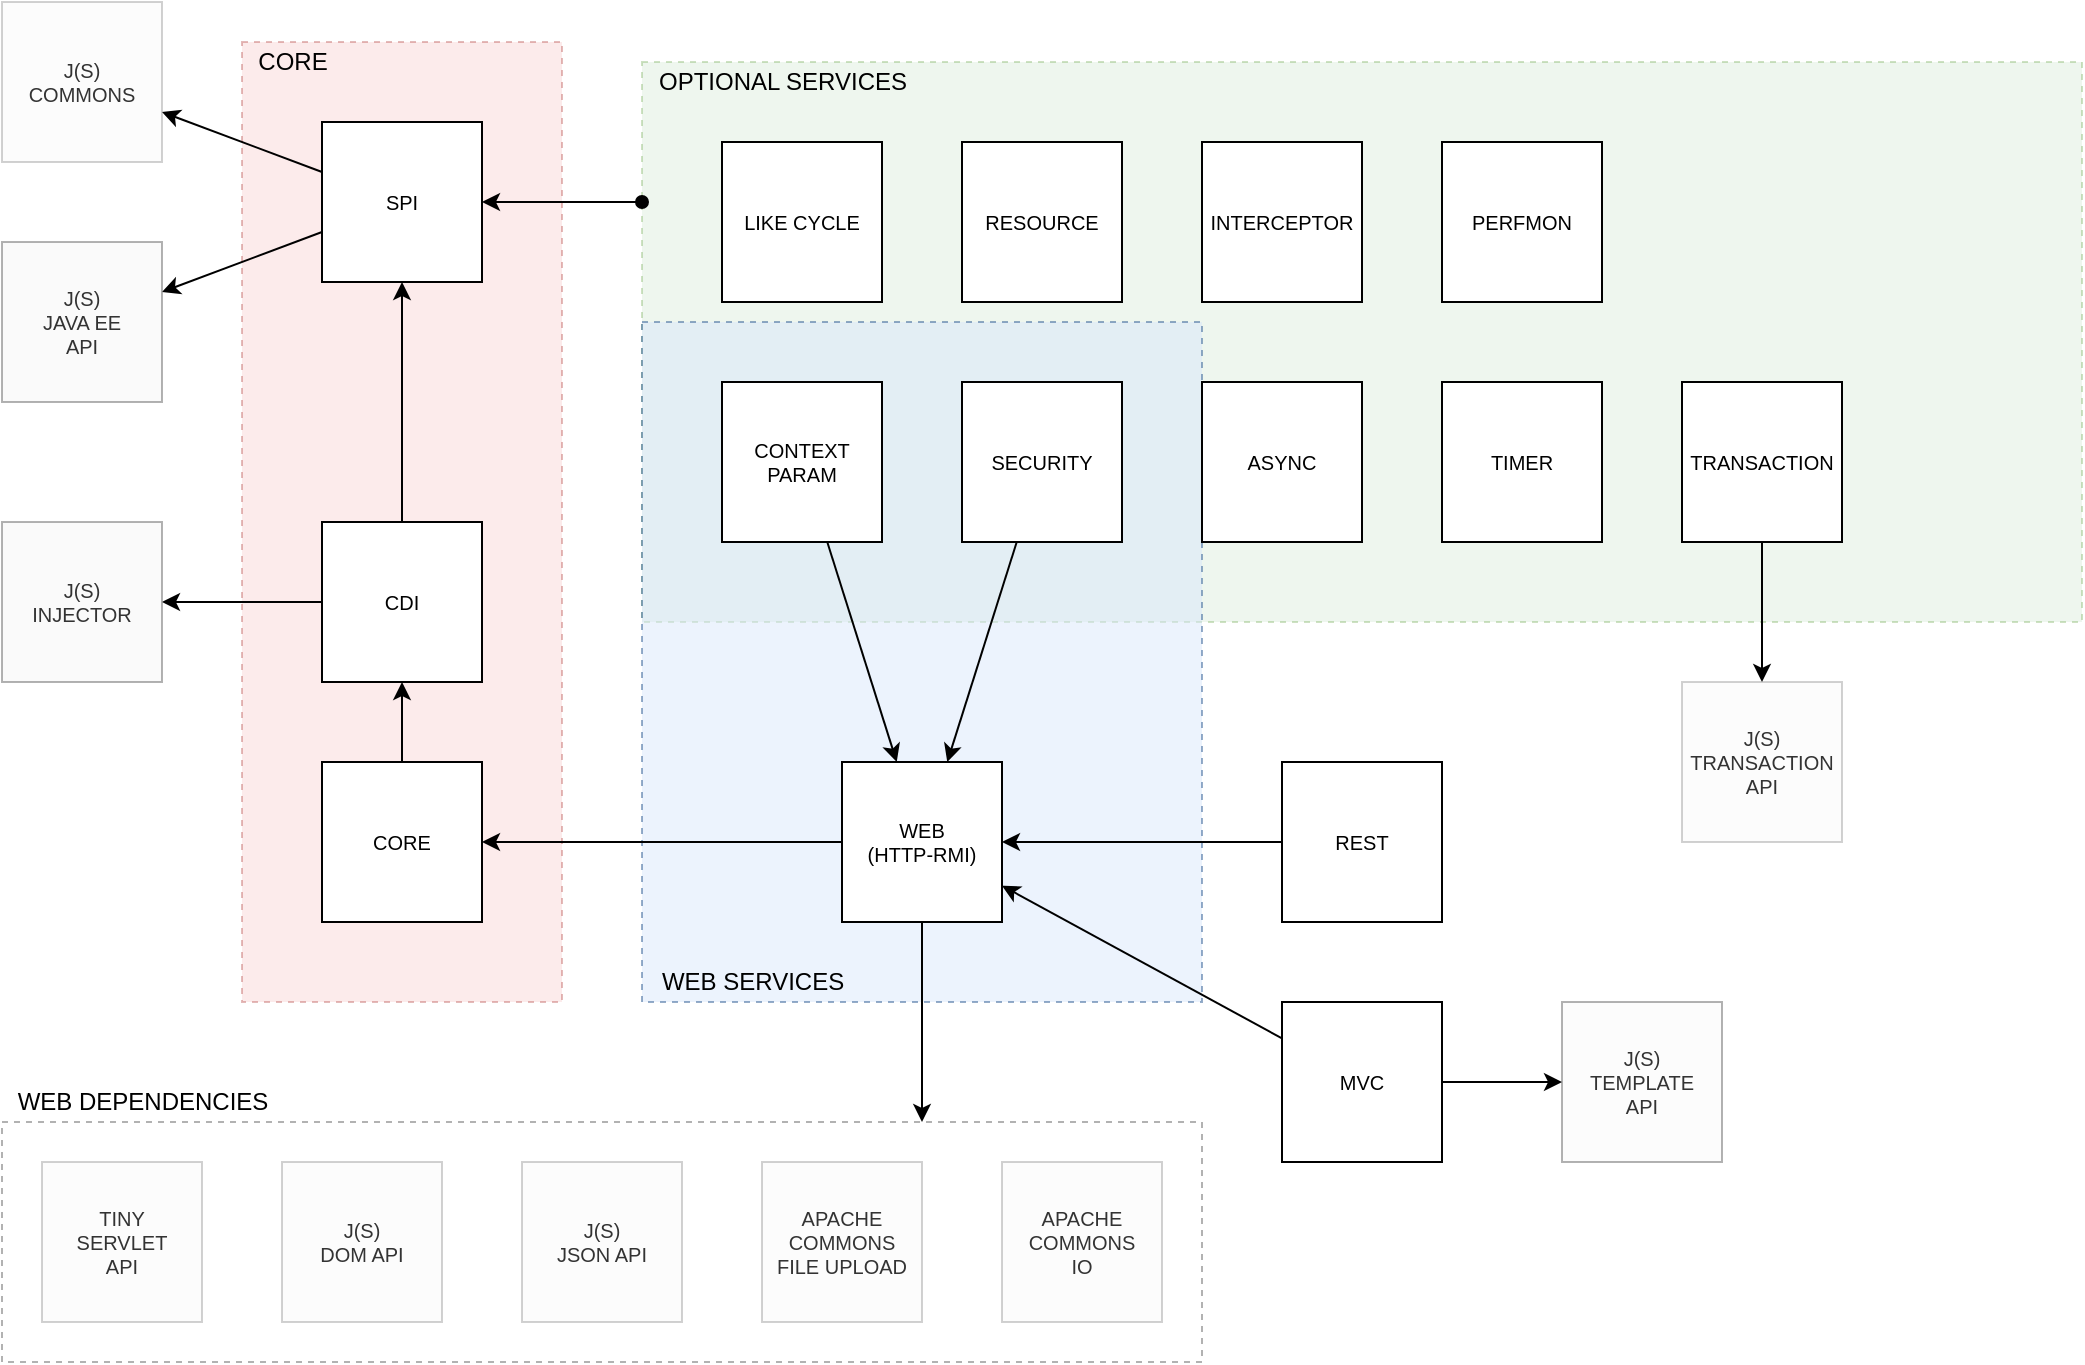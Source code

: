 <mxfile version="15.4.0" type="device" pages="10"><diagram id="xZ4KNUgg81oSNDQablJs" name="Components"><mxGraphModel dx="2062" dy="822" grid="1" gridSize="10" guides="1" tooltips="1" connect="1" arrows="1" fold="1" page="1" pageScale="1" pageWidth="1100" pageHeight="850" math="0" shadow="0"><root><mxCell id="w7XJe5iT-sgtSXxGxz8M-0"/><mxCell id="w7XJe5iT-sgtSXxGxz8M-1" parent="w7XJe5iT-sgtSXxGxz8M-0"/><mxCell id="w7XJe5iT-sgtSXxGxz8M-31" value="" style="rounded=0;whiteSpace=wrap;html=1;fontSize=10;opacity=40;fillColor=#d5e8d4;strokeColor=#82b366;dashed=1;" parent="w7XJe5iT-sgtSXxGxz8M-1" vertex="1"><mxGeometry x="360" y="70" width="720" height="280" as="geometry"/></mxCell><mxCell id="w7XJe5iT-sgtSXxGxz8M-48" value="" style="rounded=0;whiteSpace=wrap;html=1;fontSize=12;opacity=30;dashed=1;" parent="w7XJe5iT-sgtSXxGxz8M-1" vertex="1"><mxGeometry x="40" y="600" width="600" height="120" as="geometry"/></mxCell><mxCell id="w7XJe5iT-sgtSXxGxz8M-34" value="" style="rounded=0;whiteSpace=wrap;html=1;fontSize=12;opacity=50;fillColor=#dae8fc;strokeColor=#2C5B91;dashed=1;" parent="w7XJe5iT-sgtSXxGxz8M-1" vertex="1"><mxGeometry x="360" y="200" width="280" height="340" as="geometry"/></mxCell><mxCell id="w7XJe5iT-sgtSXxGxz8M-23" value="" style="rounded=0;whiteSpace=wrap;html=1;fontSize=10;opacity=40;fillColor=#f8cecc;strokeColor=#b85450;dashed=1;" parent="w7XJe5iT-sgtSXxGxz8M-1" vertex="1"><mxGeometry x="160" y="60" width="160" height="480" as="geometry"/></mxCell><mxCell id="w7XJe5iT-sgtSXxGxz8M-17" style="edgeStyle=orthogonalEdgeStyle;rounded=0;orthogonalLoop=1;jettySize=auto;html=1;fontSize=10;" parent="w7XJe5iT-sgtSXxGxz8M-1" source="w7XJe5iT-sgtSXxGxz8M-2" target="w7XJe5iT-sgtSXxGxz8M-3" edge="1"><mxGeometry relative="1" as="geometry"/></mxCell><mxCell id="w7XJe5iT-sgtSXxGxz8M-2" value="CORE" style="whiteSpace=wrap;html=1;aspect=fixed;fontSize=10;" parent="w7XJe5iT-sgtSXxGxz8M-1" vertex="1"><mxGeometry x="200" y="420" width="80" height="80" as="geometry"/></mxCell><mxCell id="w7XJe5iT-sgtSXxGxz8M-16" style="edgeStyle=orthogonalEdgeStyle;rounded=0;orthogonalLoop=1;jettySize=auto;html=1;fontSize=10;" parent="w7XJe5iT-sgtSXxGxz8M-1" source="w7XJe5iT-sgtSXxGxz8M-3" target="w7XJe5iT-sgtSXxGxz8M-12" edge="1"><mxGeometry relative="1" as="geometry"><mxPoint x="240" y="260" as="targetPoint"/></mxGeometry></mxCell><mxCell id="w7XJe5iT-sgtSXxGxz8M-20" style="rounded=0;orthogonalLoop=1;jettySize=auto;html=1;fontSize=10;" parent="w7XJe5iT-sgtSXxGxz8M-1" source="w7XJe5iT-sgtSXxGxz8M-12" target="w7XJe5iT-sgtSXxGxz8M-18" edge="1"><mxGeometry relative="1" as="geometry"/></mxCell><mxCell id="w7XJe5iT-sgtSXxGxz8M-21" style="rounded=0;orthogonalLoop=1;jettySize=auto;html=1;fontSize=10;" parent="w7XJe5iT-sgtSXxGxz8M-1" source="w7XJe5iT-sgtSXxGxz8M-3" target="w7XJe5iT-sgtSXxGxz8M-19" edge="1"><mxGeometry relative="1" as="geometry"/></mxCell><mxCell id="w7XJe5iT-sgtSXxGxz8M-3" value="CDI" style="whiteSpace=wrap;html=1;aspect=fixed;fontSize=10;" parent="w7XJe5iT-sgtSXxGxz8M-1" vertex="1"><mxGeometry x="200" y="300" width="80" height="80" as="geometry"/></mxCell><mxCell id="w7XJe5iT-sgtSXxGxz8M-5" value="ASYNC" style="whiteSpace=wrap;html=1;aspect=fixed;fontSize=10;" parent="w7XJe5iT-sgtSXxGxz8M-1" vertex="1"><mxGeometry x="640" y="230" width="80" height="80" as="geometry"/></mxCell><mxCell id="w7XJe5iT-sgtSXxGxz8M-27" style="edgeStyle=none;rounded=0;orthogonalLoop=1;jettySize=auto;html=1;fontSize=10;" parent="w7XJe5iT-sgtSXxGxz8M-1" source="w7XJe5iT-sgtSXxGxz8M-6" target="w7XJe5iT-sgtSXxGxz8M-15" edge="1"><mxGeometry relative="1" as="geometry"/></mxCell><mxCell id="w7XJe5iT-sgtSXxGxz8M-6" value="CONTEXT&lt;br style=&quot;font-size: 10px;&quot;&gt;PARAM" style="whiteSpace=wrap;html=1;aspect=fixed;fontSize=10;" parent="w7XJe5iT-sgtSXxGxz8M-1" vertex="1"><mxGeometry x="400" y="230" width="80" height="80" as="geometry"/></mxCell><mxCell id="w7XJe5iT-sgtSXxGxz8M-7" value="INTERCEPTOR" style="whiteSpace=wrap;html=1;aspect=fixed;fontSize=10;" parent="w7XJe5iT-sgtSXxGxz8M-1" vertex="1"><mxGeometry x="640" y="110" width="80" height="80" as="geometry"/></mxCell><mxCell id="w7XJe5iT-sgtSXxGxz8M-25" style="edgeStyle=none;rounded=0;orthogonalLoop=1;jettySize=auto;html=1;fontSize=10;" parent="w7XJe5iT-sgtSXxGxz8M-1" source="w7XJe5iT-sgtSXxGxz8M-8" target="w7XJe5iT-sgtSXxGxz8M-15" edge="1"><mxGeometry relative="1" as="geometry"/></mxCell><mxCell id="w7XJe5iT-sgtSXxGxz8M-43" style="edgeStyle=none;rounded=0;orthogonalLoop=1;jettySize=auto;html=1;fontSize=10;startArrow=none;startFill=0;" parent="w7XJe5iT-sgtSXxGxz8M-1" source="w7XJe5iT-sgtSXxGxz8M-8" target="w7XJe5iT-sgtSXxGxz8M-42" edge="1"><mxGeometry relative="1" as="geometry"/></mxCell><mxCell id="w7XJe5iT-sgtSXxGxz8M-8" value="MVC" style="whiteSpace=wrap;html=1;aspect=fixed;fontSize=10;" parent="w7XJe5iT-sgtSXxGxz8M-1" vertex="1"><mxGeometry x="680" y="540" width="80" height="80" as="geometry"/></mxCell><mxCell id="w7XJe5iT-sgtSXxGxz8M-9" value="PERFMON" style="whiteSpace=wrap;html=1;aspect=fixed;fontSize=10;" parent="w7XJe5iT-sgtSXxGxz8M-1" vertex="1"><mxGeometry x="760" y="110" width="80" height="80" as="geometry"/></mxCell><mxCell id="w7XJe5iT-sgtSXxGxz8M-26" style="edgeStyle=none;rounded=0;orthogonalLoop=1;jettySize=auto;html=1;fontSize=10;" parent="w7XJe5iT-sgtSXxGxz8M-1" source="w7XJe5iT-sgtSXxGxz8M-10" target="w7XJe5iT-sgtSXxGxz8M-15" edge="1"><mxGeometry relative="1" as="geometry"/></mxCell><mxCell id="w7XJe5iT-sgtSXxGxz8M-10" value="REST" style="whiteSpace=wrap;html=1;aspect=fixed;fontSize=10;" parent="w7XJe5iT-sgtSXxGxz8M-1" vertex="1"><mxGeometry x="680" y="420" width="80" height="80" as="geometry"/></mxCell><mxCell id="w7XJe5iT-sgtSXxGxz8M-28" style="edgeStyle=none;rounded=0;orthogonalLoop=1;jettySize=auto;html=1;fontSize=10;" parent="w7XJe5iT-sgtSXxGxz8M-1" source="w7XJe5iT-sgtSXxGxz8M-11" target="w7XJe5iT-sgtSXxGxz8M-15" edge="1"><mxGeometry relative="1" as="geometry"/></mxCell><mxCell id="w7XJe5iT-sgtSXxGxz8M-11" value="SECURITY" style="whiteSpace=wrap;html=1;aspect=fixed;fontSize=10;" parent="w7XJe5iT-sgtSXxGxz8M-1" vertex="1"><mxGeometry x="520" y="230" width="80" height="80" as="geometry"/></mxCell><mxCell id="w7XJe5iT-sgtSXxGxz8M-39" style="edgeStyle=none;rounded=0;orthogonalLoop=1;jettySize=auto;html=1;fontSize=10;startArrow=none;startFill=0;" parent="w7XJe5iT-sgtSXxGxz8M-1" source="w7XJe5iT-sgtSXxGxz8M-12" target="w7XJe5iT-sgtSXxGxz8M-38" edge="1"><mxGeometry relative="1" as="geometry"/></mxCell><mxCell id="w7XJe5iT-sgtSXxGxz8M-12" value="SPI" style="whiteSpace=wrap;html=1;aspect=fixed;fontSize=10;" parent="w7XJe5iT-sgtSXxGxz8M-1" vertex="1"><mxGeometry x="200" y="100" width="80" height="80" as="geometry"/></mxCell><mxCell id="w7XJe5iT-sgtSXxGxz8M-13" value="TIMER" style="whiteSpace=wrap;html=1;aspect=fixed;fontSize=10;" parent="w7XJe5iT-sgtSXxGxz8M-1" vertex="1"><mxGeometry x="760" y="230" width="80" height="80" as="geometry"/></mxCell><mxCell id="w7XJe5iT-sgtSXxGxz8M-30" style="edgeStyle=none;rounded=0;orthogonalLoop=1;jettySize=auto;html=1;fontSize=10;" parent="w7XJe5iT-sgtSXxGxz8M-1" source="w7XJe5iT-sgtSXxGxz8M-14" target="w7XJe5iT-sgtSXxGxz8M-29" edge="1"><mxGeometry relative="1" as="geometry"/></mxCell><mxCell id="w7XJe5iT-sgtSXxGxz8M-14" value="TRANSACTION" style="whiteSpace=wrap;html=1;aspect=fixed;fontSize=10;" parent="w7XJe5iT-sgtSXxGxz8M-1" vertex="1"><mxGeometry x="880" y="230" width="80" height="80" as="geometry"/></mxCell><mxCell id="w7XJe5iT-sgtSXxGxz8M-22" style="edgeStyle=none;rounded=0;orthogonalLoop=1;jettySize=auto;html=1;fontSize=10;" parent="w7XJe5iT-sgtSXxGxz8M-1" source="w7XJe5iT-sgtSXxGxz8M-15" target="w7XJe5iT-sgtSXxGxz8M-2" edge="1"><mxGeometry relative="1" as="geometry"/></mxCell><mxCell id="w7XJe5iT-sgtSXxGxz8M-41" style="edgeStyle=none;rounded=0;orthogonalLoop=1;jettySize=auto;html=1;fontSize=10;startArrow=none;startFill=0;" parent="w7XJe5iT-sgtSXxGxz8M-1" source="w7XJe5iT-sgtSXxGxz8M-15" edge="1"><mxGeometry relative="1" as="geometry"><mxPoint x="500" y="600" as="targetPoint"/></mxGeometry></mxCell><mxCell id="w7XJe5iT-sgtSXxGxz8M-15" value="WEB&lt;br&gt;(HTTP-RMI)" style="whiteSpace=wrap;html=1;aspect=fixed;fontSize=10;" parent="w7XJe5iT-sgtSXxGxz8M-1" vertex="1"><mxGeometry x="460" y="420" width="80" height="80" as="geometry"/></mxCell><mxCell id="w7XJe5iT-sgtSXxGxz8M-18" value="J(S)&lt;br&gt;JAVA EE&lt;br&gt;API" style="whiteSpace=wrap;html=1;aspect=fixed;fontSize=10;fillColor=#f5f5f5;strokeColor=#666666;fontColor=#333333;opacity=50;" parent="w7XJe5iT-sgtSXxGxz8M-1" vertex="1"><mxGeometry x="40" y="160" width="80" height="80" as="geometry"/></mxCell><mxCell id="w7XJe5iT-sgtSXxGxz8M-19" value="J(S)&lt;br&gt;INJECTOR" style="whiteSpace=wrap;html=1;aspect=fixed;fontSize=10;fillColor=#f5f5f5;strokeColor=#666666;fontColor=#333333;opacity=50;" parent="w7XJe5iT-sgtSXxGxz8M-1" vertex="1"><mxGeometry x="40" y="300" width="80" height="80" as="geometry"/></mxCell><mxCell id="w7XJe5iT-sgtSXxGxz8M-29" value="J(S)&lt;br&gt;TRANSACTION&lt;br&gt;API" style="whiteSpace=wrap;html=1;aspect=fixed;fontSize=10;opacity=30;fillColor=#f5f5f5;strokeColor=#666666;fontColor=#333333;" parent="w7XJe5iT-sgtSXxGxz8M-1" vertex="1"><mxGeometry x="880" y="380" width="80" height="80" as="geometry"/></mxCell><mxCell id="w7XJe5iT-sgtSXxGxz8M-33" value="OPTIONAL SERVICES" style="text;html=1;align=center;verticalAlign=middle;resizable=0;points=[];autosize=1;strokeColor=none;fillColor=none;fontSize=12;" parent="w7XJe5iT-sgtSXxGxz8M-1" vertex="1"><mxGeometry x="360" y="70" width="140" height="20" as="geometry"/></mxCell><mxCell id="w7XJe5iT-sgtSXxGxz8M-35" value="WEB SERVICES" style="text;html=1;align=center;verticalAlign=middle;resizable=0;points=[];autosize=1;strokeColor=none;fillColor=none;fontSize=12;" parent="w7XJe5iT-sgtSXxGxz8M-1" vertex="1"><mxGeometry x="360" y="520" width="110" height="20" as="geometry"/></mxCell><mxCell id="w7XJe5iT-sgtSXxGxz8M-38" value="J(S)&lt;br&gt;COMMONS" style="whiteSpace=wrap;html=1;aspect=fixed;fontSize=10;opacity=30;fillColor=#f5f5f5;strokeColor=#666666;fontColor=#333333;" parent="w7XJe5iT-sgtSXxGxz8M-1" vertex="1"><mxGeometry x="40" y="40" width="80" height="80" as="geometry"/></mxCell><mxCell id="w7XJe5iT-sgtSXxGxz8M-32" style="rounded=0;orthogonalLoop=1;jettySize=auto;html=1;fontSize=10;exitX=0;exitY=0.25;exitDx=0;exitDy=0;startArrow=oval;startFill=1;" parent="w7XJe5iT-sgtSXxGxz8M-1" source="w7XJe5iT-sgtSXxGxz8M-31" target="w7XJe5iT-sgtSXxGxz8M-12" edge="1"><mxGeometry relative="1" as="geometry"/></mxCell><mxCell id="w7XJe5iT-sgtSXxGxz8M-40" value="APACHE&lt;br&gt;COMMONS&lt;br&gt;FILE UPLOAD" style="whiteSpace=wrap;html=1;aspect=fixed;fontSize=10;opacity=30;fillColor=#f5f5f5;strokeColor=#666666;fontColor=#333333;" parent="w7XJe5iT-sgtSXxGxz8M-1" vertex="1"><mxGeometry x="420" y="620" width="80" height="80" as="geometry"/></mxCell><mxCell id="w7XJe5iT-sgtSXxGxz8M-42" value="J(S)&lt;br&gt;TEMPLATE&lt;br&gt;API" style="whiteSpace=wrap;html=1;aspect=fixed;fontSize=10;opacity=30;fillColor=#f5f5f5;strokeColor=#000000;fontColor=#333333;" parent="w7XJe5iT-sgtSXxGxz8M-1" vertex="1"><mxGeometry x="820" y="540" width="80" height="80" as="geometry"/></mxCell><mxCell id="w7XJe5iT-sgtSXxGxz8M-44" value="TINY &lt;br&gt;SERVLET&lt;br&gt;API" style="whiteSpace=wrap;html=1;aspect=fixed;fontSize=10;opacity=30;fillColor=#f5f5f5;strokeColor=#666666;fontColor=#333333;" parent="w7XJe5iT-sgtSXxGxz8M-1" vertex="1"><mxGeometry x="60" y="620" width="80" height="80" as="geometry"/></mxCell><mxCell id="w7XJe5iT-sgtSXxGxz8M-45" value="J(S)&lt;br&gt;DOM API" style="whiteSpace=wrap;html=1;aspect=fixed;fontSize=10;opacity=30;fillColor=#f5f5f5;strokeColor=#666666;fontColor=#333333;" parent="w7XJe5iT-sgtSXxGxz8M-1" vertex="1"><mxGeometry x="180" y="620" width="80" height="80" as="geometry"/></mxCell><mxCell id="w7XJe5iT-sgtSXxGxz8M-46" value="J(S)&lt;br&gt;JSON API" style="whiteSpace=wrap;html=1;aspect=fixed;fontSize=10;opacity=30;fillColor=#f5f5f5;strokeColor=#666666;fontColor=#333333;" parent="w7XJe5iT-sgtSXxGxz8M-1" vertex="1"><mxGeometry x="300" y="620" width="80" height="80" as="geometry"/></mxCell><mxCell id="w7XJe5iT-sgtSXxGxz8M-47" value="CORE" style="text;html=1;align=center;verticalAlign=middle;resizable=0;points=[];autosize=1;strokeColor=none;fillColor=none;fontSize=12;" parent="w7XJe5iT-sgtSXxGxz8M-1" vertex="1"><mxGeometry x="160" y="60" width="50" height="20" as="geometry"/></mxCell><mxCell id="w7XJe5iT-sgtSXxGxz8M-50" value="WEB DEPENDENCIES" style="text;html=1;align=center;verticalAlign=middle;resizable=0;points=[];autosize=1;strokeColor=none;fillColor=none;fontSize=12;" parent="w7XJe5iT-sgtSXxGxz8M-1" vertex="1"><mxGeometry x="40" y="580" width="140" height="20" as="geometry"/></mxCell><mxCell id="5S6RHe7dP6E2yInKCWom-0" value="APACHE&lt;br&gt;COMMONS&lt;br&gt;IO" style="whiteSpace=wrap;html=1;aspect=fixed;fontSize=10;fillColor=#f5f5f5;strokeColor=#666666;fontColor=#333333;opacity=30;" vertex="1" parent="w7XJe5iT-sgtSXxGxz8M-1"><mxGeometry x="540" y="620" width="80" height="80" as="geometry"/></mxCell><mxCell id="5S6RHe7dP6E2yInKCWom-1" value="RESOURCE" style="whiteSpace=wrap;html=1;aspect=fixed;fontSize=10;" vertex="1" parent="w7XJe5iT-sgtSXxGxz8M-1"><mxGeometry x="520" y="110" width="80" height="80" as="geometry"/></mxCell><mxCell id="5S6RHe7dP6E2yInKCWom-2" value="LIKE CYCLE" style="whiteSpace=wrap;html=1;aspect=fixed;fontSize=10;" vertex="1" parent="w7XJe5iT-sgtSXxGxz8M-1"><mxGeometry x="400" y="110" width="80" height="80" as="geometry"/></mxCell></root></mxGraphModel></diagram><diagram id="KXvCs-g4OxrfDEWrNXav" name="Container Services"><mxGraphModel dx="2062" dy="822" grid="1" gridSize="10" guides="1" tooltips="1" connect="1" arrows="1" fold="1" page="1" pageScale="1" pageWidth="1100" pageHeight="850" math="0" shadow="0"><root><mxCell id="0"/><mxCell id="1" parent="0"/><mxCell id="ps8Du43juZUOGK-VLCUb-5" value="" style="rounded=0;whiteSpace=wrap;html=1;fillColor=#d5e8d4;strokeColor=#82b366;opacity=40;" parent="1" vertex="1"><mxGeometry x="360" y="140" width="360" height="200" as="geometry"/></mxCell><mxCell id="ps8Du43juZUOGK-VLCUb-4" style="edgeStyle=orthogonalEdgeStyle;rounded=0;orthogonalLoop=1;jettySize=auto;html=1;exitX=1;exitY=0.5;exitDx=0;exitDy=0;entryX=0;entryY=0.5;entryDx=0;entryDy=0;startArrow=none;" parent="1" source="k2JQWmz1tgzvo2GPgOtq-1" target="ps8Du43juZUOGK-VLCUb-7" edge="1"><mxGeometry relative="1" as="geometry"/></mxCell><mxCell id="ps8Du43juZUOGK-VLCUb-1" value="CLIENT" style="rounded=0;whiteSpace=wrap;html=1;fillColor=#dae8fc;strokeColor=#6c8ebf;" parent="1" vertex="1"><mxGeometry x="160" y="220" width="80" height="40" as="geometry"/></mxCell><mxCell id="ps8Du43juZUOGK-VLCUb-6" value="CONTAINER" style="text;html=1;align=center;verticalAlign=middle;resizable=0;points=[];autosize=1;strokeColor=none;fillColor=none;" parent="1" vertex="1"><mxGeometry x="360" y="320" width="90" height="20" as="geometry"/></mxCell><mxCell id="ps8Du43juZUOGK-VLCUb-8" value="METHOD SERVICES" style="text;html=1;align=center;verticalAlign=middle;resizable=0;points=[];autosize=1;strokeColor=#82b366;fillColor=#d5e8d4;opacity=40;" parent="1" vertex="1"><mxGeometry x="420" y="360" width="130" height="20" as="geometry"/></mxCell><mxCell id="gGVIJJICDTCMHVdUqc1s-1" value="BUSINESS METHOD" style="text;html=1;align=center;verticalAlign=middle;resizable=0;points=[];autosize=1;strokeColor=none;fillColor=none;" parent="1" vertex="1"><mxGeometry x="600" y="110" width="130" height="20" as="geometry"/></mxCell><mxCell id="gGVIJJICDTCMHVdUqc1s-2" value="" style="endArrow=classic;dashed=1;html=1;startArrow=oval;startFill=1;endFill=1;" parent="1" source="gGVIJJICDTCMHVdUqc1s-1" target="ps8Du43juZUOGK-VLCUb-2" edge="1"><mxGeometry width="50" height="50" relative="1" as="geometry"><mxPoint x="410.625" y="160" as="sourcePoint"/><mxPoint x="440.195" y="212.568" as="targetPoint"/></mxGeometry></mxCell><mxCell id="gGVIJJICDTCMHVdUqc1s-3" value="" style="rounded=0;whiteSpace=wrap;html=1;opacity=40;" parent="1" vertex="1"><mxGeometry x="440" y="180" width="240" height="120" as="geometry"/></mxCell><mxCell id="ps8Du43juZUOGK-VLCUb-2" value="METHOD" style="rounded=0;whiteSpace=wrap;html=1;fillColor=#dae8fc;strokeColor=#6c8ebf;" parent="1" vertex="1"><mxGeometry x="520" y="210" width="120" height="60" as="geometry"/></mxCell><mxCell id="gGVIJJICDTCMHVdUqc1s-4" value="CLASS" style="text;html=1;align=center;verticalAlign=middle;resizable=0;points=[];autosize=1;strokeColor=none;fillColor=none;" parent="1" vertex="1"><mxGeometry x="440" y="180" width="50" height="20" as="geometry"/></mxCell><mxCell id="gGVIJJICDTCMHVdUqc1s-5" value="" style="ellipse;whiteSpace=wrap;html=1;aspect=fixed;fillColor=#d5e8d4;strokeColor=#82b366;" parent="1" vertex="1"><mxGeometry x="420" y="220" width="40" height="40" as="geometry"/></mxCell><mxCell id="gGVIJJICDTCMHVdUqc1s-7" value="CLASS SERVICES" style="text;html=1;align=center;verticalAlign=middle;resizable=0;points=[];autosize=1;strokeColor=#82b366;fillColor=#d5e8d4;opacity=40;" parent="1" vertex="1"><mxGeometry x="340" y="100" width="120" height="20" as="geometry"/></mxCell><mxCell id="k2JQWmz1tgzvo2GPgOtq-2" value="CONNECTOR SERVICES" style="text;html=1;align=center;verticalAlign=middle;resizable=0;points=[];autosize=1;strokeColor=none;fillColor=none;" parent="1" vertex="1"><mxGeometry x="230" y="160" width="160" height="20" as="geometry"/></mxCell><mxCell id="k2JQWmz1tgzvo2GPgOtq-3" value="" style="endArrow=classic;dashed=1;html=1;startArrow=oval;startFill=1;endFill=1;" parent="1" source="k2JQWmz1tgzvo2GPgOtq-2" target="k2JQWmz1tgzvo2GPgOtq-1" edge="1"><mxGeometry width="50" height="50" relative="1" as="geometry"><mxPoint x="404.545" y="150" as="sourcePoint"/><mxPoint x="441.724" y="231.793" as="targetPoint"/></mxGeometry></mxCell><mxCell id="ps8Du43juZUOGK-VLCUb-7" value="" style="ellipse;whiteSpace=wrap;html=1;aspect=fixed;fillColor=#d5e8d4;strokeColor=#82b366;" parent="1" vertex="1"><mxGeometry x="500" y="220" width="40" height="40" as="geometry"/></mxCell><mxCell id="6T3NGSm0yivY0MeADZFt-1" value="INTERFACE(S)" style="rounded=0;whiteSpace=wrap;html=1;fillColor=#dae8fc;strokeColor=#6c8ebf;opacity=60;" parent="1" vertex="1"><mxGeometry x="500" y="40" width="120" height="40" as="geometry"/></mxCell><mxCell id="6T3NGSm0yivY0MeADZFt-2" value="" style="endArrow=classic;html=1;" parent="1" source="gGVIJJICDTCMHVdUqc1s-3" target="6T3NGSm0yivY0MeADZFt-1" edge="1"><mxGeometry width="50" height="50" relative="1" as="geometry"><mxPoint x="920" y="180" as="sourcePoint"/><mxPoint x="970" y="130" as="targetPoint"/></mxGeometry></mxCell><mxCell id="5SDRTXun8XqKtzByNsqm-1" value="REQUEST" style="text;html=1;align=center;verticalAlign=middle;resizable=0;points=[];autosize=1;strokeColor=none;fillColor=none;" parent="1" vertex="1"><mxGeometry x="260" y="220" width="70" height="20" as="geometry"/></mxCell><mxCell id="k2JQWmz1tgzvo2GPgOtq-1" value="" style="ellipse;whiteSpace=wrap;html=1;aspect=fixed;fillColor=#d5e8d4;strokeColor=#82b366;" parent="1" vertex="1"><mxGeometry x="340" y="220" width="40" height="40" as="geometry"/></mxCell><mxCell id="5SDRTXun8XqKtzByNsqm-2" value="" style="edgeStyle=orthogonalEdgeStyle;rounded=0;orthogonalLoop=1;jettySize=auto;html=1;exitX=1;exitY=0.5;exitDx=0;exitDy=0;entryX=0;entryY=0.5;entryDx=0;entryDy=0;endArrow=none;" parent="1" source="ps8Du43juZUOGK-VLCUb-1" target="k2JQWmz1tgzvo2GPgOtq-1" edge="1"><mxGeometry relative="1" as="geometry"><mxPoint x="240" y="240" as="sourcePoint"/><mxPoint x="500" y="240" as="targetPoint"/></mxGeometry></mxCell><mxCell id="gGVIJJICDTCMHVdUqc1s-6" value="" style="endArrow=classic;dashed=1;html=1;startArrow=oval;startFill=1;endFill=1;" parent="1" source="gGVIJJICDTCMHVdUqc1s-7" target="gGVIJJICDTCMHVdUqc1s-5" edge="1"><mxGeometry width="50" height="50" relative="1" as="geometry"><mxPoint x="630" y="470" as="sourcePoint"/><mxPoint x="441.793" y="231.762" as="targetPoint"/></mxGeometry></mxCell><mxCell id="1ma1NDsRJe8ZBmFd4i70-1" value="*" style="text;html=1;align=center;verticalAlign=middle;resizable=0;points=[];autosize=1;strokeColor=none;fillColor=none;" parent="1" vertex="1"><mxGeometry x="560" y="80" width="20" height="20" as="geometry"/></mxCell><mxCell id="ps8Du43juZUOGK-VLCUb-9" value="" style="endArrow=classic;dashed=1;html=1;startArrow=oval;startFill=1;endFill=1;" parent="1" source="ps8Du43juZUOGK-VLCUb-8" target="ps8Du43juZUOGK-VLCUb-7" edge="1"><mxGeometry width="50" height="50" relative="1" as="geometry"><mxPoint x="360" y="410" as="sourcePoint"/><mxPoint x="410" y="360" as="targetPoint"/></mxGeometry></mxCell><mxCell id="MqpC2YVHIBiSk0rHs51w-12" value="" style="rounded=0;whiteSpace=wrap;html=1;fillColor=#e1d5e7;strokeColor=#9673a6;opacity=40;" parent="1" vertex="1"><mxGeometry x="360" y="580" width="540" height="380" as="geometry"/></mxCell><mxCell id="MqpC2YVHIBiSk0rHs51w-14" value="CLIENT" style="rounded=0;whiteSpace=wrap;html=1;fillColor=#dae8fc;strokeColor=#6c8ebf;" parent="1" vertex="1"><mxGeometry x="40" y="660" width="80" height="40" as="geometry"/></mxCell><mxCell id="MqpC2YVHIBiSk0rHs51w-15" value="CONTAINER" style="text;html=1;align=center;verticalAlign=middle;resizable=0;points=[];autosize=1;strokeColor=none;fillColor=none;" parent="1" vertex="1"><mxGeometry x="810" y="940" width="90" height="20" as="geometry"/></mxCell><mxCell id="MqpC2YVHIBiSk0rHs51w-16" value="INVOCATION SERVICES" style="text;html=1;align=center;verticalAlign=middle;resizable=0;points=[];autosize=1;strokeColor=#82b366;fillColor=#d5e8d4;spacingTop=0;spacing=8;rounded=1;opacity=80;" parent="1" vertex="1"><mxGeometry x="450" y="550" width="170" height="40" as="geometry"/></mxCell><mxCell id="MqpC2YVHIBiSk0rHs51w-19" value="" style="rounded=0;whiteSpace=wrap;html=1;opacity=60;fillColor=#dae8fc;strokeColor=#6c8ebf;" parent="1" vertex="1"><mxGeometry x="440" y="620" width="420" height="120" as="geometry"/></mxCell><mxCell id="MqpC2YVHIBiSk0rHs51w-20" value="METHOD" style="rounded=0;whiteSpace=wrap;html=1;fillColor=#dae8fc;strokeColor=#6c8ebf;" parent="1" vertex="1"><mxGeometry x="520" y="650" width="120" height="60" as="geometry"/></mxCell><mxCell id="MqpC2YVHIBiSk0rHs51w-21" value="CLASS" style="text;html=1;align=center;verticalAlign=middle;resizable=0;points=[];autosize=1;strokeColor=none;fillColor=none;" parent="1" vertex="1"><mxGeometry x="810" y="720" width="50" height="20" as="geometry"/></mxCell><mxCell id="MqpC2YVHIBiSk0rHs51w-49" style="edgeStyle=none;rounded=0;orthogonalLoop=1;jettySize=auto;html=1;startArrow=none;startFill=0;startSize=12;" parent="1" source="MqpC2YVHIBiSk0rHs51w-22" target="MqpC2YVHIBiSk0rHs51w-26" edge="1"><mxGeometry relative="1" as="geometry"/></mxCell><mxCell id="MqpC2YVHIBiSk0rHs51w-22" value="" style="ellipse;whiteSpace=wrap;html=1;aspect=fixed;fillColor=#d5e8d4;strokeColor=#82b366;" parent="1" vertex="1"><mxGeometry x="420" y="660" width="40" height="40" as="geometry"/></mxCell><mxCell id="MqpC2YVHIBiSk0rHs51w-23" value="CLASS SERVICES" style="text;html=1;align=center;verticalAlign=middle;resizable=0;points=[];autosize=1;strokeColor=#82b366;fillColor=#d5e8d4;rounded=1;spacing=8;opacity=80;" parent="1" vertex="1"><mxGeometry x="220" y="540" width="130" height="40" as="geometry"/></mxCell><mxCell id="MqpC2YVHIBiSk0rHs51w-26" value="" style="ellipse;whiteSpace=wrap;html=1;aspect=fixed;fillColor=#d5e8d4;strokeColor=#82b366;" parent="1" vertex="1"><mxGeometry x="500" y="660" width="40" height="40" as="geometry"/></mxCell><mxCell id="MqpC2YVHIBiSk0rHs51w-27" value="INTERFACE(S)" style="rounded=0;whiteSpace=wrap;html=1;fillColor=#dae8fc;strokeColor=#6c8ebf;opacity=60;" parent="1" vertex="1"><mxGeometry x="590" y="480" width="120" height="40" as="geometry"/></mxCell><mxCell id="MqpC2YVHIBiSk0rHs51w-28" value="" style="endArrow=classic;html=1;" parent="1" source="MqpC2YVHIBiSk0rHs51w-19" target="MqpC2YVHIBiSk0rHs51w-27" edge="1"><mxGeometry width="50" height="50" relative="1" as="geometry"><mxPoint x="920" y="620" as="sourcePoint"/><mxPoint x="970" y="570" as="targetPoint"/></mxGeometry></mxCell><mxCell id="MqpC2YVHIBiSk0rHs51w-29" value="REQUEST" style="text;html=1;align=center;verticalAlign=middle;resizable=0;points=[];autosize=1;strokeColor=none;fillColor=none;" parent="1" vertex="1"><mxGeometry x="130" y="660" width="70" height="20" as="geometry"/></mxCell><mxCell id="MqpC2YVHIBiSk0rHs51w-31" value="" style="edgeStyle=orthogonalEdgeStyle;rounded=0;orthogonalLoop=1;jettySize=auto;html=1;exitX=1;exitY=0.5;exitDx=0;exitDy=0;endArrow=classic;endFill=1;" parent="1" source="MqpC2YVHIBiSk0rHs51w-14" target="MqpC2YVHIBiSk0rHs51w-47" edge="1"><mxGeometry relative="1" as="geometry"><mxPoint x="240" y="680" as="sourcePoint"/><mxPoint x="340" y="680" as="targetPoint"/></mxGeometry></mxCell><mxCell id="MqpC2YVHIBiSk0rHs51w-32" value="" style="endArrow=classic;dashed=1;html=1;startArrow=oval;startFill=1;endFill=1;" parent="1" source="MqpC2YVHIBiSk0rHs51w-23" target="MqpC2YVHIBiSk0rHs51w-22" edge="1"><mxGeometry width="50" height="50" relative="1" as="geometry"><mxPoint x="630" y="910" as="sourcePoint"/><mxPoint x="441.793" y="671.762" as="targetPoint"/></mxGeometry></mxCell><mxCell id="MqpC2YVHIBiSk0rHs51w-33" value="*" style="text;html=1;align=center;verticalAlign=middle;resizable=0;points=[];autosize=1;strokeColor=none;fillColor=none;" parent="1" vertex="1"><mxGeometry x="650" y="520" width="20" height="20" as="geometry"/></mxCell><mxCell id="MqpC2YVHIBiSk0rHs51w-34" value="" style="endArrow=classic;dashed=1;html=1;startArrow=oval;startFill=1;endFill=1;" parent="1" source="MqpC2YVHIBiSk0rHs51w-16" target="MqpC2YVHIBiSk0rHs51w-26" edge="1"><mxGeometry width="50" height="50" relative="1" as="geometry"><mxPoint x="360" y="850" as="sourcePoint"/><mxPoint x="410" y="800" as="targetPoint"/></mxGeometry></mxCell><mxCell id="MqpC2YVHIBiSk0rHs51w-35" value="METHOD META" style="rounded=0;whiteSpace=wrap;html=1;opacity=40;" parent="1" vertex="1"><mxGeometry x="700" y="660" width="120" height="40" as="geometry"/></mxCell><mxCell id="MqpC2YVHIBiSk0rHs51w-37" value="CLASS META" style="rounded=0;whiteSpace=wrap;html=1;opacity=40;" parent="1" vertex="1"><mxGeometry x="590" y="800" width="120" height="40" as="geometry"/></mxCell><mxCell id="MqpC2YVHIBiSk0rHs51w-42" value="" style="endArrow=classic;html=1;startArrow=diamondThin;startFill=1;startSize=12;" parent="1" source="MqpC2YVHIBiSk0rHs51w-19" target="MqpC2YVHIBiSk0rHs51w-37" edge="1"><mxGeometry width="50" height="50" relative="1" as="geometry"><mxPoint x="840" y="500" as="sourcePoint"/><mxPoint x="920" y="500" as="targetPoint"/></mxGeometry></mxCell><mxCell id="MqpC2YVHIBiSk0rHs51w-43" value="" style="endArrow=classic;html=1;startArrow=diamondThin;startFill=1;startSize=12;" parent="1" source="MqpC2YVHIBiSk0rHs51w-20" target="MqpC2YVHIBiSk0rHs51w-35" edge="1"><mxGeometry width="50" height="50" relative="1" as="geometry"><mxPoint x="850" y="510" as="sourcePoint"/><mxPoint x="930" y="510" as="targetPoint"/></mxGeometry></mxCell><mxCell id="MqpC2YVHIBiSk0rHs51w-45" value="FACTORY" style="rounded=0;whiteSpace=wrap;html=1;verticalAlign=middle;opacity=60;" parent="1" vertex="1"><mxGeometry x="400" y="1040" width="120" height="40" as="geometry"/></mxCell><mxCell id="MqpC2YVHIBiSk0rHs51w-46" value="SCOPE" style="rounded=0;whiteSpace=wrap;html=1;verticalAlign=middle;opacity=60;" parent="1" vertex="1"><mxGeometry x="600" y="1040" width="120" height="40" as="geometry"/></mxCell><mxCell id="MqpC2YVHIBiSk0rHs51w-48" style="edgeStyle=none;rounded=0;orthogonalLoop=1;jettySize=auto;html=1;startArrow=none;startFill=0;startSize=12;" parent="1" source="MqpC2YVHIBiSk0rHs51w-47" target="MqpC2YVHIBiSk0rHs51w-22" edge="1"><mxGeometry relative="1" as="geometry"/></mxCell><mxCell id="MqpC2YVHIBiSk0rHs51w-47" value="CONNECTOR" style="rounded=0;whiteSpace=wrap;html=1;verticalAlign=middle;opacity=60;" parent="1" vertex="1"><mxGeometry x="220" y="660" width="100" height="40" as="geometry"/></mxCell><mxCell id="MqOFwMXksWp4jWnoPYxw-1" value="PLUGIN" style="rounded=0;whiteSpace=wrap;html=1;verticalAlign=middle;opacity=60;fillColor=#dae8fc;strokeColor=#6c8ebf;" parent="1" vertex="1"><mxGeometry x="400" y="860" width="160" height="60" as="geometry"/></mxCell><mxCell id="MqOFwMXksWp4jWnoPYxw-5" style="edgeStyle=none;rounded=0;orthogonalLoop=1;jettySize=auto;html=1;startArrow=classic;startFill=1;endArrow=classic;endFill=1;startSize=6;" parent="1" source="MqOFwMXksWp4jWnoPYxw-2" target="MqpC2YVHIBiSk0rHs51w-22" edge="1"><mxGeometry relative="1" as="geometry"/></mxCell><mxCell id="MqOFwMXksWp4jWnoPYxw-2" value="" style="ellipse;whiteSpace=wrap;html=1;aspect=fixed;fillColor=#d5e8d4;strokeColor=#82b366;" parent="1" vertex="1"><mxGeometry x="420" y="840" width="40" height="40" as="geometry"/></mxCell><mxCell id="MqOFwMXksWp4jWnoPYxw-6" style="edgeStyle=none;rounded=0;orthogonalLoop=1;jettySize=auto;html=1;entryX=0.5;entryY=1;entryDx=0;entryDy=0;startArrow=classic;startFill=1;endArrow=classic;endFill=1;startSize=6;" parent="1" source="MqOFwMXksWp4jWnoPYxw-3" target="MqpC2YVHIBiSk0rHs51w-26" edge="1"><mxGeometry relative="1" as="geometry"/></mxCell><mxCell id="MqOFwMXksWp4jWnoPYxw-3" value="" style="ellipse;whiteSpace=wrap;html=1;aspect=fixed;fillColor=#d5e8d4;strokeColor=#82b366;" parent="1" vertex="1"><mxGeometry x="500" y="840" width="40" height="40" as="geometry"/></mxCell><mxCell id="PRCtnlGmajq0QNnnUJ5s-1" value="INSTANCE SERVICES" style="text;html=1;align=center;verticalAlign=middle;resizable=0;points=[];autosize=1;strokeColor=#82b366;fillColor=#d5e8d4;rounded=1;spacing=8;opacity=80;" parent="1" vertex="1"><mxGeometry x="330" y="460" width="160" height="40" as="geometry"/></mxCell><mxCell id="PRCtnlGmajq0QNnnUJ5s-2" value="" style="endArrow=classic;dashed=1;html=1;startArrow=oval;startFill=1;endFill=1;" parent="1" source="PRCtnlGmajq0QNnnUJ5s-1" target="MqpC2YVHIBiSk0rHs51w-22" edge="1"><mxGeometry width="50" height="50" relative="1" as="geometry"><mxPoint x="394.286" y="570" as="sourcePoint"/><mxPoint x="441.578" y="671.86" as="targetPoint"/></mxGeometry></mxCell><mxCell id="PRCtnlGmajq0QNnnUJ5s-3" value="CONNECTION SERVICES" style="text;html=1;align=center;verticalAlign=middle;resizable=0;points=[];autosize=1;strokeColor=#82b366;fillColor=#d5e8d4;rounded=1;spacing=8;opacity=80;" parent="1" vertex="1"><mxGeometry x="140" y="760" width="180" height="40" as="geometry"/></mxCell><mxCell id="PRCtnlGmajq0QNnnUJ5s-4" value="" style="endArrow=classic;dashed=1;html=1;startArrow=oval;startFill=1;endFill=1;" parent="1" source="PRCtnlGmajq0QNnnUJ5s-3" target="MqpC2YVHIBiSk0rHs51w-47" edge="1"><mxGeometry width="50" height="50" relative="1" as="geometry"><mxPoint x="320.833" y="590" as="sourcePoint"/><mxPoint x="434.186" y="677.757" as="targetPoint"/></mxGeometry></mxCell><mxCell id="7bvJEr9xwZjWo2TGFB66-1" value="IClassPostLoad" style="text;html=1;align=center;verticalAlign=middle;resizable=0;points=[];autosize=1;strokeColor=none;fillColor=none;" parent="1" vertex="1"><mxGeometry x="220" y="520" width="100" height="20" as="geometry"/></mxCell><mxCell id="7bvJEr9xwZjWo2TGFB66-2" value="IInstancePostConstruct" style="text;html=1;align=center;verticalAlign=middle;resizable=0;points=[];autosize=1;strokeColor=none;fillColor=none;" parent="1" vertex="1"><mxGeometry x="330" y="420" width="140" height="20" as="geometry"/></mxCell><mxCell id="mTm8epdEe80369SmrhG9-1" value="&lt;span style=&quot;font-style: normal&quot;&gt;IInstancePreDestruct&lt;/span&gt;" style="text;html=1;align=center;verticalAlign=middle;resizable=0;points=[];autosize=1;strokeColor=none;fillColor=none;fontStyle=2" parent="1" vertex="1"><mxGeometry x="330" y="440" width="130" height="20" as="geometry"/></mxCell><mxCell id="mTm8epdEe80369SmrhG9-3" value="IInvocationProcessor" style="text;html=1;align=center;verticalAlign=middle;resizable=0;points=[];autosize=1;strokeColor=none;fillColor=none;" parent="1" vertex="1"><mxGeometry x="450" y="530" width="130" height="20" as="geometry"/></mxCell><mxCell id="mTm8epdEe80369SmrhG9-4" value="IConnector" style="text;html=1;align=center;verticalAlign=middle;resizable=0;points=[];autosize=1;strokeColor=none;fillColor=none;" parent="1" vertex="1"><mxGeometry x="140" y="800" width="70" height="20" as="geometry"/></mxCell><mxCell id="mTm8epdEe80369SmrhG9-5" value="CDI" style="rounded=0;whiteSpace=wrap;html=1;verticalAlign=middle;opacity=60;" parent="1" vertex="1"><mxGeometry x="400" y="1120" width="120" height="40" as="geometry"/></mxCell></root></mxGraphModel></diagram><diagram id="CqOtANJ-mliL0voqvnbP" name="Container Service Classes"><mxGraphModel dx="2062" dy="822" grid="1" gridSize="10" guides="1" tooltips="1" connect="1" arrows="1" fold="1" page="1" pageScale="1" pageWidth="1100" pageHeight="850" math="0" shadow="0"><root><mxCell id="7CrA5XaMLss3ZGa0JdM6-0"/><mxCell id="7CrA5XaMLss3ZGa0JdM6-1" parent="7CrA5XaMLss3ZGa0JdM6-0"/><mxCell id="7CrA5XaMLss3ZGa0JdM6-2" value="IContainerService" style="swimlane;fontStyle=2;childLayout=stackLayout;horizontal=1;startSize=26;fillColor=#d5e8d4;horizontalStack=0;resizeParent=1;resizeParentMax=0;resizeLast=0;collapsible=1;marginBottom=0;strokeColor=#82b366;" parent="7CrA5XaMLss3ZGa0JdM6-1" vertex="1"><mxGeometry x="440" y="220" width="160" height="78" as="geometry"/></mxCell><mxCell id="SqguKESThrPCCKIp4xki-0" value="+ create(IContainer)" style="text;strokeColor=#82b366;fillColor=#d5e8d4;align=left;verticalAlign=top;spacingLeft=4;spacingRight=4;overflow=hidden;rotatable=0;points=[[0,0.5],[1,0.5]];portConstraint=eastwest;fontStyle=2" parent="7CrA5XaMLss3ZGa0JdM6-2" vertex="1"><mxGeometry y="26" width="160" height="26" as="geometry"/></mxCell><mxCell id="SqguKESThrPCCKIp4xki-1" value="+ destroy()" style="text;strokeColor=#82b366;fillColor=#d5e8d4;align=left;verticalAlign=top;spacingLeft=4;spacingRight=4;overflow=hidden;rotatable=0;points=[[0,0.5],[1,0.5]];portConstraint=eastwest;fontStyle=2" parent="7CrA5XaMLss3ZGa0JdM6-2" vertex="1"><mxGeometry y="52" width="160" height="26" as="geometry"/></mxCell><mxCell id="XGUHKgDF2BE1639RhDLG-0" value="IFlowProcessor" style="swimlane;fontStyle=2;childLayout=stackLayout;horizontal=1;startSize=26;fillColor=#d5e8d4;horizontalStack=0;resizeParent=1;resizeParentMax=0;resizeLast=0;collapsible=1;marginBottom=0;rounded=0;labelBackgroundColor=none;fontSize=12;align=center;verticalAlign=middle;strokeColor=#82b366;" parent="7CrA5XaMLss3ZGa0JdM6-1" vertex="1"><mxGeometry x="290" y="385" width="200" height="52" as="geometry"/></mxCell><mxCell id="sLE5AvZyZqXuj-OqwwKA-0" value="+ getPriority()" style="text;strokeColor=#82b366;fillColor=#d5e8d4;align=left;verticalAlign=top;spacingLeft=4;spacingRight=4;overflow=hidden;rotatable=0;points=[[0,0.5],[1,0.5]];portConstraint=eastwest;fontStyle=2" parent="XGUHKgDF2BE1639RhDLG-0" vertex="1"><mxGeometry y="26" width="200" height="26" as="geometry"/></mxCell><mxCell id="XGUHKgDF2BE1639RhDLG-1" value="Extends" style="endArrow=block;endSize=16;endFill=0;html=1;fillColor=#d5e8d4;strokeColor=#82b366;" parent="7CrA5XaMLss3ZGa0JdM6-1" source="XGUHKgDF2BE1639RhDLG-0" target="7CrA5XaMLss3ZGa0JdM6-2" edge="1"><mxGeometry width="160" relative="1" as="geometry"><mxPoint x="460" y="495" as="sourcePoint"/><mxPoint x="620" y="495" as="targetPoint"/></mxGeometry></mxCell><mxCell id="EwDiyW7vu5j8Fl_BGXzY-0" value="IMethodInvocationProcessor" style="swimlane;fontStyle=2;childLayout=stackLayout;horizontal=1;startSize=26;fillColor=#d5e8d4;horizontalStack=0;resizeParent=1;resizeParentMax=0;resizeLast=0;collapsible=1;marginBottom=0;strokeColor=#82b366;" parent="7CrA5XaMLss3ZGa0JdM6-1" vertex="1"><mxGeometry x="800" y="640" width="200" height="52" as="geometry"/></mxCell><mxCell id="EwDiyW7vu5j8Fl_BGXzY-23" value="+ executeService()" style="text;strokeColor=#82b366;fillColor=#d5e8d4;align=left;verticalAlign=top;spacingLeft=4;spacingRight=4;overflow=hidden;rotatable=0;points=[[0,0.5],[1,0.5]];portConstraint=eastwest;fontStyle=2" parent="EwDiyW7vu5j8Fl_BGXzY-0" vertex="1"><mxGeometry y="26" width="200" height="26" as="geometry"/></mxCell><mxCell id="EwDiyW7vu5j8Fl_BGXzY-8" value="IClassPostLoadedProcessor" style="swimlane;fontStyle=2;childLayout=stackLayout;horizontal=1;startSize=26;fillColor=#d5e8d4;horizontalStack=0;resizeParent=1;resizeParentMax=0;resizeLast=0;collapsible=1;marginBottom=0;strokeColor=#82b366;" parent="7CrA5XaMLss3ZGa0JdM6-1" vertex="1"><mxGeometry x="40" y="640" width="200" height="52" as="geometry"/></mxCell><mxCell id="EwDiyW7vu5j8Fl_BGXzY-20" value="+ postLoadClass()" style="text;strokeColor=#82b366;fillColor=#d5e8d4;align=left;verticalAlign=top;spacingLeft=4;spacingRight=4;overflow=hidden;rotatable=0;points=[[0,0.5],[1,0.5]];portConstraint=eastwest;fontStyle=2" parent="EwDiyW7vu5j8Fl_BGXzY-8" vertex="1"><mxGeometry y="26" width="200" height="26" as="geometry"/></mxCell><mxCell id="EwDiyW7vu5j8Fl_BGXzY-9" value="IInstancePostConstructProcessor" style="swimlane;fontStyle=2;childLayout=stackLayout;horizontal=1;startSize=26;fillColor=#d5e8d4;horizontalStack=0;resizeParent=1;resizeParentMax=0;resizeLast=0;collapsible=1;marginBottom=0;strokeColor=#82b366;" parent="7CrA5XaMLss3ZGa0JdM6-1" vertex="1"><mxGeometry x="280" y="640" width="220" height="52" as="geometry"/></mxCell><mxCell id="EwDiyW7vu5j8Fl_BGXzY-21" value="+ postConstructInstance()" style="text;strokeColor=#82b366;fillColor=#d5e8d4;align=left;verticalAlign=top;spacingLeft=4;spacingRight=4;overflow=hidden;rotatable=0;points=[[0,0.5],[1,0.5]];portConstraint=eastwest;fontStyle=2" parent="EwDiyW7vu5j8Fl_BGXzY-9" vertex="1"><mxGeometry y="26" width="220" height="26" as="geometry"/></mxCell><mxCell id="EwDiyW7vu5j8Fl_BGXzY-10" value="IInstancePreDestroyProcessor" style="swimlane;fontStyle=2;childLayout=stackLayout;horizontal=1;startSize=26;fillColor=#d5e8d4;horizontalStack=0;resizeParent=1;resizeParentMax=0;resizeLast=0;collapsible=1;marginBottom=0;strokeColor=#82b366;" parent="7CrA5XaMLss3ZGa0JdM6-1" vertex="1"><mxGeometry x="540" y="640" width="220" height="52" as="geometry"/></mxCell><mxCell id="EwDiyW7vu5j8Fl_BGXzY-22" value="+ preDestructInstance()" style="text;strokeColor=#82b366;fillColor=#d5e8d4;align=left;verticalAlign=top;spacingLeft=4;spacingRight=4;overflow=hidden;rotatable=0;points=[[0,0.5],[1,0.5]];portConstraint=eastwest;fontStyle=2" parent="EwDiyW7vu5j8Fl_BGXzY-10" vertex="1"><mxGeometry y="26" width="220" height="26" as="geometry"/></mxCell><mxCell id="EwDiyW7vu5j8Fl_BGXzY-11" value="Extends" style="endArrow=block;endSize=16;endFill=0;html=1;fillColor=#d5e8d4;strokeColor=#82b366;" parent="7CrA5XaMLss3ZGa0JdM6-1" source="EwDiyW7vu5j8Fl_BGXzY-8" target="XGUHKgDF2BE1639RhDLG-0" edge="1"><mxGeometry width="160" relative="1" as="geometry"><mxPoint x="398.3" y="395" as="sourcePoint"/><mxPoint x="331.7" y="247" as="targetPoint"/></mxGeometry></mxCell><mxCell id="EwDiyW7vu5j8Fl_BGXzY-12" value="Extends" style="endArrow=block;endSize=16;endFill=0;html=1;fillColor=#d5e8d4;strokeColor=#82b366;" parent="7CrA5XaMLss3ZGa0JdM6-1" source="EwDiyW7vu5j8Fl_BGXzY-9" target="XGUHKgDF2BE1639RhDLG-0" edge="1"><mxGeometry width="160" relative="1" as="geometry"><mxPoint x="408.3" y="405" as="sourcePoint"/><mxPoint x="341.7" y="257" as="targetPoint"/></mxGeometry></mxCell><mxCell id="EwDiyW7vu5j8Fl_BGXzY-13" value="Extends" style="endArrow=block;endSize=16;endFill=0;html=1;fillColor=#d5e8d4;strokeColor=#82b366;" parent="7CrA5XaMLss3ZGa0JdM6-1" source="EwDiyW7vu5j8Fl_BGXzY-10" target="XGUHKgDF2BE1639RhDLG-0" edge="1"><mxGeometry width="160" relative="1" as="geometry"><mxPoint x="418.3" y="415" as="sourcePoint"/><mxPoint x="351.7" y="267" as="targetPoint"/></mxGeometry></mxCell><mxCell id="EwDiyW7vu5j8Fl_BGXzY-14" value="Extends" style="endArrow=block;endSize=16;endFill=0;html=1;fillColor=#d5e8d4;strokeColor=#82b366;" parent="7CrA5XaMLss3ZGa0JdM6-1" source="EwDiyW7vu5j8Fl_BGXzY-0" target="XGUHKgDF2BE1639RhDLG-0" edge="1"><mxGeometry width="160" relative="1" as="geometry"><mxPoint x="428.3" y="425" as="sourcePoint"/><mxPoint x="361.7" y="277" as="targetPoint"/></mxGeometry></mxCell><mxCell id="EwDiyW7vu5j8Fl_BGXzY-15" value="IConnector" style="swimlane;fontStyle=2;childLayout=stackLayout;horizontal=1;startSize=26;fillColor=#d5e8d4;horizontalStack=0;resizeParent=1;resizeParentMax=0;resizeLast=0;collapsible=1;marginBottom=0;strokeColor=#82b366;" parent="7CrA5XaMLss3ZGa0JdM6-1" vertex="1"><mxGeometry x="600" y="385" width="160" height="52" as="geometry"/></mxCell><mxCell id="EwDiyW7vu5j8Fl_BGXzY-16" value="Extends" style="endArrow=block;endSize=16;endFill=0;html=1;fillColor=#d5e8d4;strokeColor=#82b366;" parent="7CrA5XaMLss3ZGa0JdM6-1" source="EwDiyW7vu5j8Fl_BGXzY-15" target="7CrA5XaMLss3ZGa0JdM6-2" edge="1"><mxGeometry width="160" relative="1" as="geometry"><mxPoint x="669.625" y="595" as="sourcePoint"/><mxPoint x="460.375" y="487" as="targetPoint"/></mxGeometry></mxCell><mxCell id="EwDiyW7vu5j8Fl_BGXzY-24" value="IInvocationProcessorsChain" style="swimlane;fontStyle=2;childLayout=stackLayout;horizontal=1;startSize=26;fillColor=#d5e8d4;horizontalStack=0;resizeParent=1;resizeParentMax=0;resizeLast=0;collapsible=1;marginBottom=0;strokeColor=#82b366;" parent="7CrA5XaMLss3ZGa0JdM6-1" vertex="1"><mxGeometry x="800" y="750" width="200" height="52" as="geometry"/></mxCell><mxCell id="EwDiyW7vu5j8Fl_BGXzY-25" value="+ invokeNextProcessor()" style="text;strokeColor=#82b366;fillColor=#d5e8d4;align=left;verticalAlign=top;spacingLeft=4;spacingRight=4;overflow=hidden;rotatable=0;points=[[0,0.5],[1,0.5]];portConstraint=eastwest;fontStyle=2" parent="EwDiyW7vu5j8Fl_BGXzY-24" vertex="1"><mxGeometry y="26" width="200" height="26" as="geometry"/></mxCell><mxCell id="EwDiyW7vu5j8Fl_BGXzY-28" value="Use" style="endArrow=open;endSize=12;dashed=1;html=1;fillColor=#d5e8d4;strokeColor=#82b366;" parent="7CrA5XaMLss3ZGa0JdM6-1" source="EwDiyW7vu5j8Fl_BGXzY-0" target="EwDiyW7vu5j8Fl_BGXzY-24" edge="1"><mxGeometry width="160" relative="1" as="geometry"><mxPoint x="1070" y="712" as="sourcePoint"/><mxPoint x="960" y="792" as="targetPoint"/></mxGeometry></mxCell><mxCell id="EwDiyW7vu5j8Fl_BGXzY-29" value="IContainer" style="swimlane;fontStyle=2;childLayout=stackLayout;horizontal=1;startSize=26;fillColor=#f8cecc;horizontalStack=0;resizeParent=1;resizeParentMax=0;resizeLast=0;collapsible=1;marginBottom=0;strokeColor=#b85450;" parent="7CrA5XaMLss3ZGa0JdM6-1" vertex="1"><mxGeometry x="280" y="40" width="160" height="104" as="geometry"/></mxCell><mxCell id="EwDiyW7vu5j8Fl_BGXzY-52" value="+ create()" style="text;strokeColor=#b85450;fillColor=#f8cecc;align=left;verticalAlign=top;spacingLeft=4;spacingRight=4;overflow=hidden;rotatable=0;points=[[0,0.5],[1,0.5]];portConstraint=eastwest;fontStyle=2" parent="EwDiyW7vu5j8Fl_BGXzY-29" vertex="1"><mxGeometry y="26" width="160" height="26" as="geometry"/></mxCell><mxCell id="EwDiyW7vu5j8Fl_BGXzY-53" value="+ config()" style="text;strokeColor=#b85450;fillColor=#f8cecc;align=left;verticalAlign=top;spacingLeft=4;spacingRight=4;overflow=hidden;rotatable=0;points=[[0,0.5],[1,0.5]];portConstraint=eastwest;fontStyle=2" parent="EwDiyW7vu5j8Fl_BGXzY-29" vertex="1"><mxGeometry y="52" width="160" height="26" as="geometry"/></mxCell><mxCell id="EwDiyW7vu5j8Fl_BGXzY-54" value="+ start()" style="text;strokeColor=#b85450;fillColor=#f8cecc;align=left;verticalAlign=top;spacingLeft=4;spacingRight=4;overflow=hidden;rotatable=0;points=[[0,0.5],[1,0.5]];portConstraint=eastwest;fontStyle=2" parent="EwDiyW7vu5j8Fl_BGXzY-29" vertex="1"><mxGeometry y="78" width="160" height="26" as="geometry"/></mxCell><mxCell id="EwDiyW7vu5j8Fl_BGXzY-31" value="IManagedClass" style="swimlane;fontStyle=2;childLayout=stackLayout;horizontal=1;startSize=26;fillColor=#dae8fc;horizontalStack=0;resizeParent=1;resizeParentMax=0;resizeLast=0;collapsible=1;marginBottom=0;strokeColor=#6c8ebf;" parent="7CrA5XaMLss3ZGa0JdM6-1" vertex="1"><mxGeometry x="560" y="66" width="160" height="52" as="geometry"/></mxCell><mxCell id="EwDiyW7vu5j8Fl_BGXzY-51" value="+ scanAnnotation()" style="text;strokeColor=#6c8ebf;fillColor=#dae8fc;align=left;verticalAlign=top;spacingLeft=4;spacingRight=4;overflow=hidden;rotatable=0;points=[[0,0.5],[1,0.5]];portConstraint=eastwest;fontStyle=2" parent="EwDiyW7vu5j8Fl_BGXzY-31" vertex="1"><mxGeometry y="26" width="160" height="26" as="geometry"/></mxCell><mxCell id="EwDiyW7vu5j8Fl_BGXzY-32" value="Use" style="endArrow=open;endSize=12;dashed=1;html=1;" parent="7CrA5XaMLss3ZGa0JdM6-1" source="7CrA5XaMLss3ZGa0JdM6-2" target="EwDiyW7vu5j8Fl_BGXzY-31" edge="1"><mxGeometry width="160" relative="1" as="geometry"><mxPoint x="546.218" y="185" as="sourcePoint"/><mxPoint x="850" y="595" as="targetPoint"/></mxGeometry></mxCell><mxCell id="EwDiyW7vu5j8Fl_BGXzY-33" value="IManagedMethod" style="swimlane;fontStyle=2;childLayout=stackLayout;horizontal=1;startSize=26;fillColor=#dae8fc;horizontalStack=0;resizeParent=1;resizeParentMax=0;resizeLast=0;collapsible=1;marginBottom=0;strokeColor=#6c8ebf;" parent="7CrA5XaMLss3ZGa0JdM6-1" vertex="1"><mxGeometry x="840" y="53" width="160" height="78" as="geometry"/></mxCell><mxCell id="BWxc55I-pjm9xLV4waGx-0" value="+ scanAnnotation()" style="text;strokeColor=#6c8ebf;fillColor=#dae8fc;align=left;verticalAlign=top;spacingLeft=4;spacingRight=4;overflow=hidden;rotatable=0;points=[[0,0.5],[1,0.5]];portConstraint=eastwest;fontStyle=2" vertex="1" parent="EwDiyW7vu5j8Fl_BGXzY-33"><mxGeometry y="26" width="160" height="26" as="geometry"/></mxCell><mxCell id="EwDiyW7vu5j8Fl_BGXzY-56" value="+ invoke()" style="text;strokeColor=#6c8ebf;fillColor=#dae8fc;align=left;verticalAlign=top;spacingLeft=4;spacingRight=4;overflow=hidden;rotatable=0;points=[[0,0.5],[1,0.5]];portConstraint=eastwest;fontStyle=2" parent="EwDiyW7vu5j8Fl_BGXzY-33" vertex="1"><mxGeometry y="52" width="160" height="26" as="geometry"/></mxCell><mxCell id="EwDiyW7vu5j8Fl_BGXzY-34" value="1" style="endArrow=open;html=1;endSize=12;startArrow=diamondThin;startSize=14;startFill=1;align=left;verticalAlign=bottom;rounded=0;fillColor=#dae8fc;strokeColor=#6c8ebf;" parent="7CrA5XaMLss3ZGa0JdM6-1" source="EwDiyW7vu5j8Fl_BGXzY-31" target="EwDiyW7vu5j8Fl_BGXzY-33" edge="1"><mxGeometry x="-1" y="3" relative="1" as="geometry"><mxPoint x="450" y="221" as="sourcePoint"/><mxPoint x="570" y="221" as="targetPoint"/></mxGeometry></mxCell><mxCell id="EwDiyW7vu5j8Fl_BGXzY-37" value="Annotation" style="swimlane;fontStyle=0;childLayout=stackLayout;horizontal=1;startSize=26;fillColor=#d5e8d4;horizontalStack=0;resizeParent=1;resizeParentMax=0;resizeLast=0;collapsible=1;marginBottom=0;strokeColor=#82b366;" parent="7CrA5XaMLss3ZGa0JdM6-1" vertex="1"><mxGeometry x="720" y="186" width="160" height="52" as="geometry"/></mxCell><mxCell id="EwDiyW7vu5j8Fl_BGXzY-38" value="1" style="endArrow=open;html=1;endSize=12;startArrow=diamondThin;startSize=14;startFill=0;align=left;verticalAlign=bottom;rounded=0;fillColor=#dae8fc;strokeColor=#6c8ebf;" parent="7CrA5XaMLss3ZGa0JdM6-1" source="EwDiyW7vu5j8Fl_BGXzY-31" target="EwDiyW7vu5j8Fl_BGXzY-37" edge="1"><mxGeometry x="-1" y="3" relative="1" as="geometry"><mxPoint x="730" y="221" as="sourcePoint"/><mxPoint x="850" y="221" as="targetPoint"/></mxGeometry></mxCell><mxCell id="EwDiyW7vu5j8Fl_BGXzY-39" value="1" style="endArrow=open;html=1;endSize=12;startArrow=diamondThin;startSize=14;startFill=0;align=left;verticalAlign=bottom;rounded=0;fillColor=#dae8fc;strokeColor=#6c8ebf;" parent="7CrA5XaMLss3ZGa0JdM6-1" source="EwDiyW7vu5j8Fl_BGXzY-33" target="EwDiyW7vu5j8Fl_BGXzY-37" edge="1"><mxGeometry x="-1" y="3" relative="1" as="geometry"><mxPoint x="740" y="231" as="sourcePoint"/><mxPoint x="860" y="231" as="targetPoint"/></mxGeometry></mxCell><mxCell id="EwDiyW7vu5j8Fl_BGXzY-45" value="1" style="endArrow=open;html=1;endSize=12;startArrow=diamondThin;startSize=14;startFill=1;align=left;verticalAlign=bottom;rounded=0;fillColor=#dae8fc;strokeColor=default;" parent="7CrA5XaMLss3ZGa0JdM6-1" source="EwDiyW7vu5j8Fl_BGXzY-29" target="EwDiyW7vu5j8Fl_BGXzY-31" edge="1"><mxGeometry x="-1" y="3" relative="1" as="geometry"><mxPoint x="690" y="102" as="sourcePoint"/><mxPoint x="770" y="102" as="targetPoint"/></mxGeometry></mxCell><mxCell id="EwDiyW7vu5j8Fl_BGXzY-49" value="" style="endArrow=open;html=1;startSize=12;endSize=12;rounded=0;startArrow=open;startFill=0;endFill=0;" parent="7CrA5XaMLss3ZGa0JdM6-1" source="EwDiyW7vu5j8Fl_BGXzY-29" target="7CrA5XaMLss3ZGa0JdM6-2" edge="1"><mxGeometry width="50" height="50" relative="1" as="geometry"><mxPoint x="350" y="-4" as="sourcePoint"/><mxPoint x="485.042" y="185" as="targetPoint"/></mxGeometry></mxCell><mxCell id="EwDiyW7vu5j8Fl_BGXzY-55" value="Use" style="endArrow=open;endSize=12;dashed=1;html=1;strokeColor=#82b366;edgeStyle=orthogonalEdgeStyle;rounded=0;fillColor=#d5e8d4;" parent="7CrA5XaMLss3ZGa0JdM6-1" source="7CrA5XaMLss3ZGa0JdM6-2" target="EwDiyW7vu5j8Fl_BGXzY-37" edge="1"><mxGeometry width="160" relative="1" as="geometry"><mxPoint x="800" y="296" as="sourcePoint"/><mxPoint x="960" y="296" as="targetPoint"/></mxGeometry></mxCell><mxCell id="565y5tpHfse7uq07jPUX-0" value="IInvocation" style="swimlane;fontStyle=2;childLayout=stackLayout;horizontal=1;startSize=26;fillColor=#d5e8d4;horizontalStack=0;resizeParent=1;resizeParentMax=0;resizeLast=0;collapsible=1;marginBottom=0;strokeColor=#82b366;" parent="7CrA5XaMLss3ZGa0JdM6-1" vertex="1"><mxGeometry x="840" y="480" width="120" height="104" as="geometry"/></mxCell><mxCell id="Q38xbuX-pJFwu0BGBEI0-0" value="+ method()" style="text;strokeColor=#82b366;fillColor=#d5e8d4;align=left;verticalAlign=top;spacingLeft=4;spacingRight=4;overflow=hidden;rotatable=0;points=[[0,0.5],[1,0.5]];portConstraint=eastwest;fontStyle=2" parent="565y5tpHfse7uq07jPUX-0" vertex="1"><mxGeometry y="26" width="120" height="26" as="geometry"/></mxCell><mxCell id="Q38xbuX-pJFwu0BGBEI0-2" value="+ instance()" style="text;strokeColor=#82b366;fillColor=#d5e8d4;align=left;verticalAlign=top;spacingLeft=4;spacingRight=4;overflow=hidden;rotatable=0;points=[[0,0.5],[1,0.5]];portConstraint=eastwest;fontStyle=2" parent="565y5tpHfse7uq07jPUX-0" vertex="1"><mxGeometry y="52" width="120" height="26" as="geometry"/></mxCell><mxCell id="Q38xbuX-pJFwu0BGBEI0-1" value="+ arguments()" style="text;strokeColor=#82b366;fillColor=#d5e8d4;align=left;verticalAlign=top;spacingLeft=4;spacingRight=4;overflow=hidden;rotatable=0;points=[[0,0.5],[1,0.5]];portConstraint=eastwest;fontStyle=2" parent="565y5tpHfse7uq07jPUX-0" vertex="1"><mxGeometry y="78" width="120" height="26" as="geometry"/></mxCell><mxCell id="565y5tpHfse7uq07jPUX-2" value="Use" style="endArrow=open;endSize=12;dashed=1;html=1;fillColor=#d5e8d4;strokeColor=#82b366;" parent="7CrA5XaMLss3ZGa0JdM6-1" source="EwDiyW7vu5j8Fl_BGXzY-0" target="565y5tpHfse7uq07jPUX-0" edge="1"><mxGeometry width="160" relative="1" as="geometry"><mxPoint x="970" y="734" as="sourcePoint"/><mxPoint x="970" y="803" as="targetPoint"/></mxGeometry></mxCell><mxCell id="J28WXY32fHHi7Tp3Wink-4" value="IAnnotationsScanner" style="swimlane;fontStyle=2;childLayout=stackLayout;horizontal=1;startSize=26;fillColor=#d5e8d4;horizontalStack=0;resizeParent=1;resizeParentMax=0;resizeLast=0;collapsible=1;marginBottom=0;strokeColor=#82b366;" parent="7CrA5XaMLss3ZGa0JdM6-1" vertex="1"><mxGeometry x="720" y="266" width="280" height="78" as="geometry"/></mxCell><mxCell id="J28WXY32fHHi7Tp3Wink-5" value="+ scanClassAnnotations(IManagedClass)" style="text;strokeColor=#82b366;fillColor=#d5e8d4;align=left;verticalAlign=top;spacingLeft=4;spacingRight=4;overflow=hidden;rotatable=0;points=[[0,0.5],[1,0.5]];portConstraint=eastwest;fontStyle=2" parent="J28WXY32fHHi7Tp3Wink-4" vertex="1"><mxGeometry y="26" width="280" height="26" as="geometry"/></mxCell><mxCell id="J28WXY32fHHi7Tp3Wink-6" value="+ scanscanMethodAnnotations(IManagedMethod)" style="text;strokeColor=#82b366;fillColor=#d5e8d4;align=left;verticalAlign=top;spacingLeft=4;spacingRight=4;overflow=hidden;rotatable=0;points=[[0,0.5],[1,0.5]];portConstraint=eastwest;fontStyle=2" parent="J28WXY32fHHi7Tp3Wink-4" vertex="1"><mxGeometry y="52" width="280" height="26" as="geometry"/></mxCell><mxCell id="J28WXY32fHHi7Tp3Wink-7" value="Use" style="endArrow=open;endSize=12;dashed=1;html=1;strokeColor=#82b366;edgeStyle=orthogonalEdgeStyle;rounded=0;fillColor=#d5e8d4;" parent="7CrA5XaMLss3ZGa0JdM6-1" source="7CrA5XaMLss3ZGa0JdM6-2" target="J28WXY32fHHi7Tp3Wink-4" edge="1"><mxGeometry width="160" relative="1" as="geometry"><mxPoint x="610" y="261" as="sourcePoint"/><mxPoint x="730" y="222" as="targetPoint"/></mxGeometry></mxCell><mxCell id="rf4VROCAkBLlHPbQNQ7I-0" value="FlowProcessorsSet" style="swimlane;fontStyle=0;childLayout=stackLayout;horizontal=1;startSize=26;fillColor=#d5e8d4;horizontalStack=0;resizeParent=1;resizeParentMax=0;resizeLast=0;collapsible=1;marginBottom=0;strokeColor=#82b366;" parent="7CrA5XaMLss3ZGa0JdM6-1" vertex="1"><mxGeometry x="40" y="372" width="160" height="78" as="geometry"/></mxCell><mxCell id="rf4VROCAkBLlHPbQNQ7I-1" value="+ add()" style="text;strokeColor=#82b366;fillColor=#d5e8d4;align=left;verticalAlign=top;spacingLeft=4;spacingRight=4;overflow=hidden;rotatable=0;points=[[0,0.5],[1,0.5]];portConstraint=eastwest;" parent="rf4VROCAkBLlHPbQNQ7I-0" vertex="1"><mxGeometry y="26" width="160" height="26" as="geometry"/></mxCell><mxCell id="rf4VROCAkBLlHPbQNQ7I-2" value="+ forEach()" style="text;strokeColor=#82b366;fillColor=#d5e8d4;align=left;verticalAlign=top;spacingLeft=4;spacingRight=4;overflow=hidden;rotatable=0;points=[[0,0.5],[1,0.5]];portConstraint=eastwest;" parent="rf4VROCAkBLlHPbQNQ7I-0" vertex="1"><mxGeometry y="52" width="160" height="26" as="geometry"/></mxCell><mxCell id="rf4VROCAkBLlHPbQNQ7I-4" value="1" style="endArrow=open;html=1;endSize=12;startArrow=diamondThin;startSize=14;startFill=1;align=left;verticalAlign=bottom;rounded=0;fillColor=#d5e8d4;strokeColor=#82b366;" parent="7CrA5XaMLss3ZGa0JdM6-1" source="rf4VROCAkBLlHPbQNQ7I-0" target="XGUHKgDF2BE1639RhDLG-0" edge="1"><mxGeometry x="-1" y="3" relative="1" as="geometry"><mxPoint x="330" y="261" as="sourcePoint"/><mxPoint x="450" y="261" as="targetPoint"/></mxGeometry></mxCell><mxCell id="rf4VROCAkBLlHPbQNQ7I-5" value="IContainerStartProcessor" style="swimlane;fontStyle=2;childLayout=stackLayout;horizontal=1;startSize=26;fillColor=#d5e8d4;horizontalStack=0;resizeParent=1;resizeParentMax=0;resizeLast=0;collapsible=1;marginBottom=0;strokeColor=#82b366;" parent="7CrA5XaMLss3ZGa0JdM6-1" vertex="1"><mxGeometry x="40" y="520" width="200" height="52" as="geometry"/></mxCell><mxCell id="rf4VROCAkBLlHPbQNQ7I-6" value="+ onContainerStart()" style="text;strokeColor=#82b366;fillColor=#d5e8d4;align=left;verticalAlign=top;spacingLeft=4;spacingRight=4;overflow=hidden;rotatable=0;points=[[0,0.5],[1,0.5]];portConstraint=eastwest;fontStyle=2" parent="rf4VROCAkBLlHPbQNQ7I-5" vertex="1"><mxGeometry y="26" width="200" height="26" as="geometry"/></mxCell><mxCell id="rf4VROCAkBLlHPbQNQ7I-9" value="Extends" style="endArrow=block;endSize=16;endFill=0;html=1;fillColor=#d5e8d4;strokeColor=#82b366;" parent="7CrA5XaMLss3ZGa0JdM6-1" source="rf4VROCAkBLlHPbQNQ7I-5" target="XGUHKgDF2BE1639RhDLG-0" edge="1"><mxGeometry width="160" relative="1" as="geometry"><mxPoint x="205.75" y="555" as="sourcePoint"/><mxPoint x="354.25" y="447" as="targetPoint"/></mxGeometry></mxCell></root></mxGraphModel></diagram><diagram id="4iPnLVQOuTD1ZlFPD8Rk" name="Join Point"><mxGraphModel dx="1981" dy="-28" grid="1" gridSize="10" guides="1" tooltips="1" connect="1" arrows="1" fold="1" page="1" pageScale="1" pageWidth="1100" pageHeight="850" math="0" shadow="0"><root><mxCell id="SrZtVkZGs4nUdJEeSsb7-0"/><mxCell id="SrZtVkZGs4nUdJEeSsb7-1" parent="SrZtVkZGs4nUdJEeSsb7-0"/><mxCell id="KiPrU7fAhL-FFQDVUsr3-0" value="APPLICATION" style="rounded=0;whiteSpace=wrap;html=1;fillColor=#dae8fc;strokeColor=#6c8ebf;" parent="SrZtVkZGs4nUdJEeSsb7-1" vertex="1"><mxGeometry x="400" y="1140" width="120" height="40" as="geometry"/></mxCell><mxCell id="bXfeV05GXLjIu65rrJmU-0" style="edgeStyle=none;rounded=0;orthogonalLoop=1;jettySize=auto;html=1;fontSize=12;fontColor=default;startArrow=none;startFill=0;endArrow=classic;endFill=1;startSize=6;strokeColor=#6c8ebf;strokeWidth=1;fillColor=#dae8fc;" parent="SrZtVkZGs4nUdJEeSsb7-1" source="KiPrU7fAhL-FFQDVUsr3-1" target="KiPrU7fAhL-FFQDVUsr3-0" edge="1"><mxGeometry relative="1" as="geometry"/></mxCell><mxCell id="KiPrU7fAhL-FFQDVUsr3-1" value="JP" style="ellipse;whiteSpace=wrap;html=1;aspect=fixed;fillColor=#d5e8d4;strokeColor=#82b366;" parent="SrZtVkZGs4nUdJEeSsb7-1" vertex="1"><mxGeometry x="280" y="1140" width="40" height="40" as="geometry"/></mxCell><mxCell id="KiPrU7fAhL-FFQDVUsr3-2" style="edgeStyle=none;rounded=0;orthogonalLoop=1;jettySize=auto;html=1;startArrow=none;startFill=0;endArrow=classic;endFill=1;startSize=6;fillColor=#dae8fc;strokeColor=#6c8ebf;" parent="SrZtVkZGs4nUdJEeSsb7-1" source="KiPrU7fAhL-FFQDVUsr3-3" target="KiPrU7fAhL-FFQDVUsr3-1" edge="1"><mxGeometry relative="1" as="geometry"/></mxCell><mxCell id="KiPrU7fAhL-FFQDVUsr3-3" value="CLIENT" style="rounded=0;whiteSpace=wrap;html=1;fillColor=#dae8fc;strokeColor=#6c8ebf;" parent="SrZtVkZGs4nUdJEeSsb7-1" vertex="1"><mxGeometry x="120" y="1140" width="80" height="40" as="geometry"/></mxCell><mxCell id="KiPrU7fAhL-FFQDVUsr3-4" style="edgeStyle=none;rounded=0;orthogonalLoop=1;jettySize=auto;html=1;startArrow=classic;startFill=1;endArrow=none;endFill=0;startSize=6;fillColor=#d5e8d4;strokeColor=#82b366;" parent="SrZtVkZGs4nUdJEeSsb7-1" source="KiPrU7fAhL-FFQDVUsr3-5" target="KiPrU7fAhL-FFQDVUsr3-1" edge="1"><mxGeometry relative="1" as="geometry"/></mxCell><mxCell id="KiPrU7fAhL-FFQDVUsr3-5" value="PROCESSORS" style="rounded=0;whiteSpace=wrap;html=1;verticalAlign=middle;opacity=60;fillColor=#d5e8d4;strokeColor=#82b366;" parent="SrZtVkZGs4nUdJEeSsb7-1" vertex="1"><mxGeometry x="240" y="1240" width="120" height="40" as="geometry"/></mxCell><mxCell id="KiPrU7fAhL-FFQDVUsr3-6" value="*" style="text;html=1;align=center;verticalAlign=middle;resizable=0;points=[];autosize=1;strokeColor=none;fillColor=none;" parent="SrZtVkZGs4nUdJEeSsb7-1" vertex="1"><mxGeometry x="300" y="1220" width="20" height="20" as="geometry"/></mxCell><mxCell id="KiPrU7fAhL-FFQDVUsr3-7" value="JOIN POINT" style="text;html=1;align=center;verticalAlign=middle;resizable=0;points=[];autosize=1;strokeColor=#9673a6;fillColor=#e1d5e7;rounded=1;spacing=8;opacity=80;" parent="SrZtVkZGs4nUdJEeSsb7-1" vertex="1"><mxGeometry x="180" y="1060" width="100" height="40" as="geometry"/></mxCell><mxCell id="KiPrU7fAhL-FFQDVUsr3-8" value="" style="endArrow=classic;dashed=1;html=1;startArrow=oval;startFill=1;endFill=1;" parent="SrZtVkZGs4nUdJEeSsb7-1" source="KiPrU7fAhL-FFQDVUsr3-7" target="KiPrU7fAhL-FFQDVUsr3-1" edge="1"><mxGeometry width="50" height="50" relative="1" as="geometry"><mxPoint x="395" y="1370" as="sourcePoint"/><mxPoint x="196.578" y="1121.86" as="targetPoint"/></mxGeometry></mxCell><mxCell id="KiPrU7fAhL-FFQDVUsr3-10" value="&lt;span style=&quot;color: rgb(32, 33, 36); font-family: arial, sans-serif; font-size: 12px; font-style: normal; letter-spacing: normal; text-indent: 0px; text-transform: none; word-spacing: 0px; display: inline; float: none;&quot;&gt;In computer science, a join point is&lt;span style=&quot;font-size: 12px;&quot;&gt;&amp;nbsp;&lt;/span&gt;&lt;/span&gt;&lt;span style=&quot;color: rgb(32, 33, 36); font-family: arial, sans-serif; font-size: 12px; font-style: normal; letter-spacing: normal; text-indent: 0px; text-transform: none; word-spacing: 0px;&quot;&gt;a point in the control flow of a program where the control flow can arrive via two different paths&lt;/span&gt;&lt;span style=&quot;color: rgb(32, 33, 36); font-family: arial, sans-serif; font-size: 12px; font-style: normal; letter-spacing: normal; text-indent: 0px; text-transform: none; word-spacing: 0px; display: inline; float: none;&quot;&gt;.&lt;/span&gt;" style="text;html=1;strokeColor=#666666;fillColor=#f5f5f5;spacing=8;spacingTop=0;whiteSpace=wrap;overflow=hidden;rounded=1;verticalAlign=middle;opacity=60;fontStyle=0;fontSize=12;align=center;fontColor=#333333;labelBackgroundColor=#F5F5F5;" parent="SrZtVkZGs4nUdJEeSsb7-1" vertex="1"><mxGeometry x="320" y="1000" width="240" height="80" as="geometry"/></mxCell><mxCell id="KiPrU7fAhL-FFQDVUsr3-9" style="edgeStyle=none;rounded=0;orthogonalLoop=1;jettySize=auto;html=1;fontSize=12;startArrow=oval;startFill=1;endArrow=classic;endFill=1;startSize=6;dashed=1;" parent="SrZtVkZGs4nUdJEeSsb7-1" source="KiPrU7fAhL-FFQDVUsr3-10" target="KiPrU7fAhL-FFQDVUsr3-1" edge="1"><mxGeometry relative="1" as="geometry"/></mxCell></root></mxGraphModel></diagram><diagram id="6e3ENYWYGkvLykawmR9w" name="Joint Point Processor"><mxGraphModel dx="1981" dy="822" grid="1" gridSize="10" guides="1" tooltips="1" connect="1" arrows="1" fold="1" page="1" pageScale="1" pageWidth="1100" pageHeight="850" math="0" shadow="0"><root><mxCell id="Qp8R_bl10OeeTOYSz4zZ-0"/><mxCell id="Qp8R_bl10OeeTOYSz4zZ-1" parent="Qp8R_bl10OeeTOYSz4zZ-0"/><mxCell id="Qp8R_bl10OeeTOYSz4zZ-19" style="edgeStyle=none;rounded=0;orthogonalLoop=1;jettySize=auto;html=1;fontSize=12;startArrow=none;startFill=0;endArrow=classic;endFill=1;startSize=6;" parent="Qp8R_bl10OeeTOYSz4zZ-1" source="Qp8R_bl10OeeTOYSz4zZ-12" target="Qp8R_bl10OeeTOYSz4zZ-16" edge="1"><mxGeometry relative="1" as="geometry"/></mxCell><mxCell id="Qp8R_bl10OeeTOYSz4zZ-2" value="ClassA" style="rounded=0;whiteSpace=wrap;html=1;labelBackgroundColor=none;fontSize=12;align=center;verticalAlign=middle;opacity=60;fillColor=#dae8fc;strokeColor=#6c8ebf;" parent="Qp8R_bl10OeeTOYSz4zZ-1" vertex="1"><mxGeometry x="480" y="360" width="80" height="120" as="geometry"/></mxCell><mxCell id="Qp8R_bl10OeeTOYSz4zZ-21" style="edgeStyle=none;rounded=0;orthogonalLoop=1;jettySize=auto;html=1;fontSize=12;startArrow=none;startFill=0;endArrow=classic;endFill=1;startSize=6;" parent="Qp8R_bl10OeeTOYSz4zZ-1" source="Qp8R_bl10OeeTOYSz4zZ-13" target="Qp8R_bl10OeeTOYSz4zZ-17" edge="1"><mxGeometry relative="1" as="geometry"/></mxCell><mxCell id="Qp8R_bl10OeeTOYSz4zZ-3" value="ClassB" style="rounded=0;whiteSpace=wrap;html=1;labelBackgroundColor=none;fontSize=12;align=center;verticalAlign=middle;opacity=60;fillColor=#f8cecc;strokeColor=#b85450;" parent="Qp8R_bl10OeeTOYSz4zZ-1" vertex="1"><mxGeometry x="600" y="360" width="80" height="120" as="geometry"/></mxCell><mxCell id="Qp8R_bl10OeeTOYSz4zZ-4" value="ClassC" style="rounded=0;whiteSpace=wrap;html=1;labelBackgroundColor=none;fontSize=12;align=center;verticalAlign=middle;opacity=60;fillColor=#f5f5f5;strokeColor=#666666;fontColor=#333333;" parent="Qp8R_bl10OeeTOYSz4zZ-1" vertex="1"><mxGeometry x="720" y="360" width="80" height="120" as="geometry"/></mxCell><mxCell id="Qp8R_bl10OeeTOYSz4zZ-6" value="@Service1" style="text;html=1;align=center;verticalAlign=middle;resizable=0;points=[];autosize=1;strokeColor=none;fillColor=none;fontSize=12;" parent="Qp8R_bl10OeeTOYSz4zZ-1" vertex="1"><mxGeometry x="480" y="340" width="70" height="20" as="geometry"/></mxCell><mxCell id="Qp8R_bl10OeeTOYSz4zZ-7" value="@Service2" style="text;html=1;align=center;verticalAlign=middle;resizable=0;points=[];autosize=1;strokeColor=none;fillColor=none;fontSize=12;" parent="Qp8R_bl10OeeTOYSz4zZ-1" vertex="1"><mxGeometry x="600" y="340" width="70" height="20" as="geometry"/></mxCell><mxCell id="Qp8R_bl10OeeTOYSz4zZ-14" style="edgeStyle=none;rounded=0;orthogonalLoop=1;jettySize=auto;html=1;fontSize=12;startArrow=none;startFill=0;endArrow=classic;endFill=1;startSize=6;fillColor=#dae8fc;strokeColor=#6c8ebf;strokeWidth=1;" parent="Qp8R_bl10OeeTOYSz4zZ-1" source="Qp8R_bl10OeeTOYSz4zZ-22" target="Qp8R_bl10OeeTOYSz4zZ-12" edge="1"><mxGeometry relative="1" as="geometry"><mxPoint x="292" y="330" as="sourcePoint"/></mxGeometry></mxCell><mxCell id="Qp8R_bl10OeeTOYSz4zZ-15" style="edgeStyle=none;rounded=0;orthogonalLoop=1;jettySize=auto;html=1;fontSize=12;startArrow=none;startFill=0;endArrow=classic;endFill=1;startSize=6;fillColor=#f8cecc;strokeColor=#b85450;dashed=1;" parent="Qp8R_bl10OeeTOYSz4zZ-1" source="Qp8R_bl10OeeTOYSz4zZ-22" target="Qp8R_bl10OeeTOYSz4zZ-13" edge="1"><mxGeometry relative="1" as="geometry"/></mxCell><mxCell id="Qp8R_bl10OeeTOYSz4zZ-24" style="edgeStyle=none;rounded=0;orthogonalLoop=1;jettySize=auto;html=1;fontSize=12;startArrow=none;startFill=0;endArrow=classic;endFill=1;startSize=6;" parent="Qp8R_bl10OeeTOYSz4zZ-1" source="Qp8R_bl10OeeTOYSz4zZ-8" target="Qp8R_bl10OeeTOYSz4zZ-2" edge="1"><mxGeometry relative="1" as="geometry"/></mxCell><mxCell id="Qp8R_bl10OeeTOYSz4zZ-30" style="edgeStyle=none;rounded=0;orthogonalLoop=1;jettySize=auto;html=1;fontSize=12;startArrow=none;startFill=0;endArrow=classic;endFill=1;startSize=6;" parent="Qp8R_bl10OeeTOYSz4zZ-1" source="Qp8R_bl10OeeTOYSz4zZ-8" target="Qp8R_bl10OeeTOYSz4zZ-22" edge="1"><mxGeometry relative="1" as="geometry"/></mxCell><mxCell id="Qp8R_bl10OeeTOYSz4zZ-40" style="edgeStyle=orthogonalEdgeStyle;rounded=0;orthogonalLoop=1;jettySize=auto;html=1;fontSize=12;fontColor=default;startArrow=none;startFill=0;endArrow=classic;endFill=1;startSize=6;strokeColor=default;strokeWidth=1;dashed=1;entryX=0;entryY=0.5;entryDx=0;entryDy=0;exitX=0.5;exitY=1;exitDx=0;exitDy=0;" parent="Qp8R_bl10OeeTOYSz4zZ-1" source="Qp8R_bl10OeeTOYSz4zZ-8" target="Qp8R_bl10OeeTOYSz4zZ-37" edge="1"><mxGeometry relative="1" as="geometry"/></mxCell><mxCell id="Qp8R_bl10OeeTOYSz4zZ-8" value="" style="ellipse;whiteSpace=wrap;html=1;aspect=fixed;rounded=1;labelBackgroundColor=none;fontSize=12;align=center;verticalAlign=middle;fillColor=#d5e8d4;strokeColor=#82b366;" parent="Qp8R_bl10OeeTOYSz4zZ-1" vertex="1"><mxGeometry x="280" y="400" width="40" height="40" as="geometry"/></mxCell><mxCell id="Qp8R_bl10OeeTOYSz4zZ-9" value="JoinPoint1" style="text;html=1;align=center;verticalAlign=middle;resizable=0;points=[];autosize=1;strokeColor=none;fillColor=none;fontSize=12;" parent="Qp8R_bl10OeeTOYSz4zZ-1" vertex="1"><mxGeometry x="320" y="440" width="70" height="20" as="geometry"/></mxCell><mxCell id="Qp8R_bl10OeeTOYSz4zZ-11" style="edgeStyle=none;rounded=0;orthogonalLoop=1;jettySize=auto;html=1;fontSize=12;startArrow=oval;startFill=1;endArrow=classic;endFill=1;startSize=6;" parent="Qp8R_bl10OeeTOYSz4zZ-1" source="Qp8R_bl10OeeTOYSz4zZ-10" target="Qp8R_bl10OeeTOYSz4zZ-8" edge="1"><mxGeometry relative="1" as="geometry"/></mxCell><mxCell id="Qp8R_bl10OeeTOYSz4zZ-10" value="" style="shape=umlActor;verticalLabelPosition=bottom;verticalAlign=top;html=1;outlineConnect=0;fontFamily=Helvetica;fontSize=12;fontColor=#000000;align=center;strokeColor=#000000;fillColor=#ffffff;" parent="Qp8R_bl10OeeTOYSz4zZ-1" vertex="1"><mxGeometry x="40" y="380" width="40" height="80" as="geometry"/></mxCell><mxCell id="Qp8R_bl10OeeTOYSz4zZ-12" value="SERVICE1" style="rounded=0;whiteSpace=wrap;html=1;labelBackgroundColor=none;fontSize=12;align=center;verticalAlign=middle;opacity=60;" parent="Qp8R_bl10OeeTOYSz4zZ-1" vertex="1"><mxGeometry x="200" y="200" width="80" height="40" as="geometry"/></mxCell><mxCell id="Qp8R_bl10OeeTOYSz4zZ-13" value="SERVICE2" style="rounded=0;whiteSpace=wrap;html=1;labelBackgroundColor=none;fontSize=12;align=center;verticalAlign=middle;opacity=60;" parent="Qp8R_bl10OeeTOYSz4zZ-1" vertex="1"><mxGeometry x="320" y="200" width="80" height="40" as="geometry"/></mxCell><mxCell id="Qp8R_bl10OeeTOYSz4zZ-16" value="IJoinPoint1" style="rounded=0;whiteSpace=wrap;html=1;labelBackgroundColor=none;fontSize=12;align=center;verticalAlign=middle;opacity=60;" parent="Qp8R_bl10OeeTOYSz4zZ-1" vertex="1"><mxGeometry x="200" y="120" width="80" height="40" as="geometry"/></mxCell><mxCell id="Qp8R_bl10OeeTOYSz4zZ-17" value="IJoinPoint1" style="rounded=0;whiteSpace=wrap;html=1;labelBackgroundColor=none;fontSize=12;align=center;verticalAlign=middle;opacity=60;" parent="Qp8R_bl10OeeTOYSz4zZ-1" vertex="1"><mxGeometry x="320" y="120" width="80" height="40" as="geometry"/></mxCell><mxCell id="Qp8R_bl10OeeTOYSz4zZ-22" value="PROCESSORS" style="rounded=0;whiteSpace=wrap;html=1;labelBackgroundColor=none;fontSize=12;align=center;verticalAlign=middle;opacity=60;" parent="Qp8R_bl10OeeTOYSz4zZ-1" vertex="1"><mxGeometry x="240" y="300" width="120" height="40" as="geometry"/></mxCell><mxCell id="Qp8R_bl10OeeTOYSz4zZ-28" style="rounded=0;orthogonalLoop=1;jettySize=auto;html=1;dashed=1;fontSize=12;startArrow=oval;startFill=1;endArrow=classic;endFill=1;startSize=6;" parent="Qp8R_bl10OeeTOYSz4zZ-1" source="Qp8R_bl10OeeTOYSz4zZ-27" target="Qp8R_bl10OeeTOYSz4zZ-17" edge="1"><mxGeometry relative="1" as="geometry"/></mxCell><mxCell id="Qp8R_bl10OeeTOYSz4zZ-27" value="Joint Point Processor" style="rounded=1;whiteSpace=wrap;html=1;labelBackgroundColor=none;fontSize=12;align=center;verticalAlign=middle;opacity=60;fillColor=#f5f5f5;strokeColor=#666666;fontColor=#333333;" parent="Qp8R_bl10OeeTOYSz4zZ-1" vertex="1"><mxGeometry x="340" y="40" width="160" height="40" as="geometry"/></mxCell><mxCell id="Qp8R_bl10OeeTOYSz4zZ-35" style="edgeStyle=none;rounded=0;orthogonalLoop=1;jettySize=auto;html=1;fontSize=12;startArrow=none;startFill=0;endArrow=classic;endFill=1;startSize=6;strokeColor=default;strokeWidth=1;" parent="Qp8R_bl10OeeTOYSz4zZ-1" source="Qp8R_bl10OeeTOYSz4zZ-29" target="Qp8R_bl10OeeTOYSz4zZ-33" edge="1"><mxGeometry relative="1" as="geometry"/></mxCell><mxCell id="Qp8R_bl10OeeTOYSz4zZ-29" value="SERVICE3" style="rounded=0;whiteSpace=wrap;html=1;labelBackgroundColor=none;fontSize=12;align=center;verticalAlign=middle;opacity=60;" parent="Qp8R_bl10OeeTOYSz4zZ-1" vertex="1"><mxGeometry x="440" y="200" width="80" height="40" as="geometry"/></mxCell><mxCell id="Qp8R_bl10OeeTOYSz4zZ-31" value="ClassA" style="text;html=1;align=center;verticalAlign=middle;resizable=0;points=[];autosize=1;strokeColor=none;fillColor=none;fontSize=12;fontColor=#007FFF;" parent="Qp8R_bl10OeeTOYSz4zZ-1" vertex="1"><mxGeometry x="180" y="400" width="50" height="20" as="geometry"/></mxCell><mxCell id="Qp8R_bl10OeeTOYSz4zZ-33" value="IJoinPoint2" style="rounded=0;whiteSpace=wrap;html=1;labelBackgroundColor=none;fontSize=12;align=center;verticalAlign=middle;opacity=60;" parent="Qp8R_bl10OeeTOYSz4zZ-1" vertex="1"><mxGeometry x="440" y="120" width="80" height="40" as="geometry"/></mxCell><mxCell id="Qp8R_bl10OeeTOYSz4zZ-36" value="@Service3" style="text;html=1;align=center;verticalAlign=middle;resizable=0;points=[];autosize=1;strokeColor=none;fillColor=none;fontSize=12;" parent="Qp8R_bl10OeeTOYSz4zZ-1" vertex="1"><mxGeometry x="720" y="340" width="70" height="20" as="geometry"/></mxCell><mxCell id="Qp8R_bl10OeeTOYSz4zZ-44" style="rounded=0;orthogonalLoop=1;jettySize=auto;html=1;fontSize=12;fontColor=default;startArrow=diamond;startFill=1;endArrow=classic;endFill=1;startSize=6;strokeColor=default;strokeWidth=1;" parent="Qp8R_bl10OeeTOYSz4zZ-1" source="Qp8R_bl10OeeTOYSz4zZ-37" target="Qp8R_bl10OeeTOYSz4zZ-41" edge="1"><mxGeometry relative="1" as="geometry"/></mxCell><mxCell id="Qp8R_bl10OeeTOYSz4zZ-45" style="edgeStyle=none;rounded=0;orthogonalLoop=1;jettySize=auto;html=1;fontSize=12;fontColor=default;startArrow=none;startFill=0;endArrow=classic;endFill=1;startSize=6;strokeColor=default;strokeWidth=1;dashed=1;" parent="Qp8R_bl10OeeTOYSz4zZ-1" source="Qp8R_bl10OeeTOYSz4zZ-37" target="Qp8R_bl10OeeTOYSz4zZ-2" edge="1"><mxGeometry relative="1" as="geometry"/></mxCell><mxCell id="Qp8R_bl10OeeTOYSz4zZ-37" value="BeanA" style="rounded=0;whiteSpace=wrap;html=1;labelBackgroundColor=none;fontSize=12;fontColor=default;align=center;verticalAlign=middle;" parent="Qp8R_bl10OeeTOYSz4zZ-1" vertex="1"><mxGeometry x="480" y="520" width="80" height="80" as="geometry"/></mxCell><mxCell id="Qp8R_bl10OeeTOYSz4zZ-38" value="BeanB" style="rounded=0;whiteSpace=wrap;html=1;labelBackgroundColor=none;fontSize=12;fontColor=default;align=center;verticalAlign=middle;" parent="Qp8R_bl10OeeTOYSz4zZ-1" vertex="1"><mxGeometry x="600" y="520" width="80" height="80" as="geometry"/></mxCell><mxCell id="Qp8R_bl10OeeTOYSz4zZ-39" value="BeanC" style="rounded=0;whiteSpace=wrap;html=1;labelBackgroundColor=none;fontSize=12;fontColor=default;align=center;verticalAlign=middle;" parent="Qp8R_bl10OeeTOYSz4zZ-1" vertex="1"><mxGeometry x="720" y="520" width="80" height="80" as="geometry"/></mxCell><mxCell id="Qp8R_bl10OeeTOYSz4zZ-43" style="edgeStyle=orthogonalEdgeStyle;rounded=0;orthogonalLoop=1;jettySize=auto;html=1;entryX=0;entryY=0.5;entryDx=0;entryDy=0;dashed=1;fontSize=12;fontColor=default;startArrow=none;startFill=0;endArrow=classic;endFill=1;startSize=6;strokeColor=default;strokeWidth=1;" parent="Qp8R_bl10OeeTOYSz4zZ-1" source="Qp8R_bl10OeeTOYSz4zZ-41" target="Qp8R_bl10OeeTOYSz4zZ-12" edge="1"><mxGeometry relative="1" as="geometry"><Array as="points"><mxPoint x="160" y="680"/><mxPoint x="160" y="220"/></Array></mxGeometry></mxCell><mxCell id="Qp8R_bl10OeeTOYSz4zZ-41" value="ServiceMeta1" style="rounded=0;whiteSpace=wrap;html=1;labelBackgroundColor=none;fontSize=12;fontColor=default;align=center;verticalAlign=middle;" parent="Qp8R_bl10OeeTOYSz4zZ-1" vertex="1"><mxGeometry x="480" y="660" width="80" height="40" as="geometry"/></mxCell></root></mxGraphModel></diagram><diagram id="8dltIuVk-HSOiVRQVQlp" name="Container Start"><mxGraphModel dx="1934" dy="822" grid="1" gridSize="10" guides="1" tooltips="1" connect="1" arrows="1" fold="1" page="1" pageScale="1" pageWidth="1100" pageHeight="850" math="0" shadow="0"><root><mxCell id="73dufCEQ0hw6icBBMAtu-0"/><mxCell id="73dufCEQ0hw6icBBMAtu-1" parent="73dufCEQ0hw6icBBMAtu-0"/><mxCell id="73dufCEQ0hw6icBBMAtu-29" value="" style="rounded=0;whiteSpace=wrap;html=1;opacity=40;dashed=1;" parent="73dufCEQ0hw6icBBMAtu-1" vertex="1"><mxGeometry x="360" y="240" width="240" height="80" as="geometry"/></mxCell><mxCell id="73dufCEQ0hw6icBBMAtu-21" value="" style="rounded=0;whiteSpace=wrap;html=1;opacity=40;dashed=1;" parent="73dufCEQ0hw6icBBMAtu-1" vertex="1"><mxGeometry x="360" y="80" width="240" height="140" as="geometry"/></mxCell><mxCell id="73dufCEQ0hw6icBBMAtu-10" value="" style="rounded=0;whiteSpace=wrap;html=1;opacity=40;dashed=1;" parent="73dufCEQ0hw6icBBMAtu-1" vertex="1"><mxGeometry x="80" y="80" width="240" height="380" as="geometry"/></mxCell><mxCell id="73dufCEQ0hw6icBBMAtu-12" style="edgeStyle=none;rounded=0;orthogonalLoop=1;jettySize=auto;html=1;startArrow=none;startFill=0;" parent="73dufCEQ0hw6icBBMAtu-1" source="73dufCEQ0hw6icBBMAtu-2" target="73dufCEQ0hw6icBBMAtu-3" edge="1"><mxGeometry relative="1" as="geometry"/></mxCell><mxCell id="73dufCEQ0hw6icBBMAtu-2" value="" style="ellipse;whiteSpace=wrap;html=1;aspect=fixed;opacity=40;fillColor=#f5f5f5;strokeColor=#666666;fontColor=#333333;" parent="73dufCEQ0hw6icBBMAtu-1" vertex="1"><mxGeometry x="180" y="20" width="40" height="40" as="geometry"/></mxCell><mxCell id="73dufCEQ0hw6icBBMAtu-13" style="edgeStyle=none;rounded=0;orthogonalLoop=1;jettySize=auto;html=1;startArrow=none;startFill=0;" parent="73dufCEQ0hw6icBBMAtu-1" source="73dufCEQ0hw6icBBMAtu-3" target="73dufCEQ0hw6icBBMAtu-4" edge="1"><mxGeometry relative="1" as="geometry"/></mxCell><mxCell id="73dufCEQ0hw6icBBMAtu-3" value="Load scope factory services" style="rounded=0;whiteSpace=wrap;html=1;opacity=40;" parent="73dufCEQ0hw6icBBMAtu-1" vertex="1"><mxGeometry x="120" y="100" width="160" height="40" as="geometry"/></mxCell><mxCell id="73dufCEQ0hw6icBBMAtu-14" style="edgeStyle=none;rounded=0;orthogonalLoop=1;jettySize=auto;html=1;startArrow=none;startFill=0;" parent="73dufCEQ0hw6icBBMAtu-1" source="73dufCEQ0hw6icBBMAtu-4" target="73dufCEQ0hw6icBBMAtu-5" edge="1"><mxGeometry relative="1" as="geometry"/></mxCell><mxCell id="73dufCEQ0hw6icBBMAtu-4" value="Register built-in scope factory processors" style="rounded=0;whiteSpace=wrap;html=1;opacity=40;" parent="73dufCEQ0hw6icBBMAtu-1" vertex="1"><mxGeometry x="120" y="160" width="160" height="40" as="geometry"/></mxCell><mxCell id="73dufCEQ0hw6icBBMAtu-15" style="edgeStyle=none;rounded=0;orthogonalLoop=1;jettySize=auto;html=1;startArrow=none;startFill=0;" parent="73dufCEQ0hw6icBBMAtu-1" source="73dufCEQ0hw6icBBMAtu-5" target="73dufCEQ0hw6icBBMAtu-6" edge="1"><mxGeometry relative="1" as="geometry"/></mxCell><mxCell id="73dufCEQ0hw6icBBMAtu-5" value="Load instance factory services" style="rounded=0;whiteSpace=wrap;html=1;opacity=40;" parent="73dufCEQ0hw6icBBMAtu-1" vertex="1"><mxGeometry x="120" y="220" width="160" height="40" as="geometry"/></mxCell><mxCell id="73dufCEQ0hw6icBBMAtu-16" style="edgeStyle=none;rounded=0;orthogonalLoop=1;jettySize=auto;html=1;startArrow=none;startFill=0;" parent="73dufCEQ0hw6icBBMAtu-1" source="73dufCEQ0hw6icBBMAtu-6" target="73dufCEQ0hw6icBBMAtu-7" edge="1"><mxGeometry relative="1" as="geometry"/></mxCell><mxCell id="73dufCEQ0hw6icBBMAtu-6" value="Register built-in instance factory processors" style="rounded=0;whiteSpace=wrap;html=1;opacity=40;" parent="73dufCEQ0hw6icBBMAtu-1" vertex="1"><mxGeometry x="120" y="280" width="160" height="40" as="geometry"/></mxCell><mxCell id="73dufCEQ0hw6icBBMAtu-17" style="edgeStyle=none;rounded=0;orthogonalLoop=1;jettySize=auto;html=1;startArrow=none;startFill=0;" parent="73dufCEQ0hw6icBBMAtu-1" source="73dufCEQ0hw6icBBMAtu-7" target="73dufCEQ0hw6icBBMAtu-9" edge="1"><mxGeometry relative="1" as="geometry"/></mxCell><mxCell id="73dufCEQ0hw6icBBMAtu-7" value="Load container service providers" style="rounded=0;whiteSpace=wrap;html=1;opacity=40;" parent="73dufCEQ0hw6icBBMAtu-1" vertex="1"><mxGeometry x="120" y="340" width="160" height="40" as="geometry"/></mxCell><mxCell id="73dufCEQ0hw6icBBMAtu-23" style="edgeStyle=orthogonalEdgeStyle;rounded=0;orthogonalLoop=1;jettySize=auto;html=1;startArrow=none;startFill=0;entryX=0;entryY=0.5;entryDx=0;entryDy=0;" parent="73dufCEQ0hw6icBBMAtu-1" source="73dufCEQ0hw6icBBMAtu-9" target="73dufCEQ0hw6icBBMAtu-18" edge="1"><mxGeometry relative="1" as="geometry"/></mxCell><mxCell id="73dufCEQ0hw6icBBMAtu-9" value="Register built-in container service processors" style="rounded=0;whiteSpace=wrap;html=1;opacity=40;" parent="73dufCEQ0hw6icBBMAtu-1" vertex="1"><mxGeometry x="120" y="400" width="160" height="40" as="geometry"/></mxCell><mxCell id="73dufCEQ0hw6icBBMAtu-11" value="CONSTRUCTOR" style="text;html=1;align=center;verticalAlign=middle;resizable=0;points=[];autosize=1;strokeColor=none;fillColor=none;" parent="73dufCEQ0hw6icBBMAtu-1" vertex="1"><mxGeometry x="80" y="80" width="110" height="20" as="geometry"/></mxCell><mxCell id="73dufCEQ0hw6icBBMAtu-24" style="edgeStyle=none;rounded=0;orthogonalLoop=1;jettySize=auto;html=1;startArrow=none;startFill=0;" parent="73dufCEQ0hw6icBBMAtu-1" source="73dufCEQ0hw6icBBMAtu-18" target="73dufCEQ0hw6icBBMAtu-19" edge="1"><mxGeometry relative="1" as="geometry"/></mxCell><mxCell id="73dufCEQ0hw6icBBMAtu-18" value="Parse descriptor" style="rounded=0;whiteSpace=wrap;html=1;opacity=40;" parent="73dufCEQ0hw6icBBMAtu-1" vertex="1"><mxGeometry x="400" y="100" width="160" height="40" as="geometry"/></mxCell><mxCell id="73dufCEQ0hw6icBBMAtu-32" style="edgeStyle=none;rounded=0;orthogonalLoop=1;jettySize=auto;html=1;startArrow=none;startFill=0;" parent="73dufCEQ0hw6icBBMAtu-1" source="73dufCEQ0hw6icBBMAtu-19" target="73dufCEQ0hw6icBBMAtu-27" edge="1"><mxGeometry relative="1" as="geometry"/></mxCell><mxCell id="73dufCEQ0hw6icBBMAtu-19" value="Create managed classes" style="rounded=0;whiteSpace=wrap;html=1;opacity=40;" parent="73dufCEQ0hw6icBBMAtu-1" vertex="1"><mxGeometry x="400" y="160" width="160" height="40" as="geometry"/></mxCell><mxCell id="AnNwBk2j8TNJ5fYd-KEN-3" style="edgeStyle=orthogonalEdgeStyle;rounded=0;orthogonalLoop=1;jettySize=auto;html=1;" parent="73dufCEQ0hw6icBBMAtu-1" source="73dufCEQ0hw6icBBMAtu-20" target="AnNwBk2j8TNJ5fYd-KEN-2" edge="1"><mxGeometry relative="1" as="geometry"/></mxCell><mxCell id="RI9mD_aVkfjF0tNF_m6M-2" style="edgeStyle=orthogonalEdgeStyle;rounded=0;orthogonalLoop=1;jettySize=auto;html=1;" parent="73dufCEQ0hw6icBBMAtu-1" source="73dufCEQ0hw6icBBMAtu-20" target="RI9mD_aVkfjF0tNF_m6M-0" edge="1"><mxGeometry relative="1" as="geometry"/></mxCell><mxCell id="73dufCEQ0hw6icBBMAtu-20" value="Execute class post loaded processors" style="rounded=0;whiteSpace=wrap;html=1;fillColor=#d5e8d4;strokeColor=#82b366;" parent="73dufCEQ0hw6icBBMAtu-1" vertex="1"><mxGeometry x="640" y="160" width="160" height="40" as="geometry"/></mxCell><mxCell id="73dufCEQ0hw6icBBMAtu-22" value="CONFIG" style="text;html=1;align=center;verticalAlign=middle;resizable=0;points=[];autosize=1;strokeColor=none;fillColor=none;" parent="73dufCEQ0hw6icBBMAtu-1" vertex="1"><mxGeometry x="360" y="80" width="60" height="20" as="geometry"/></mxCell><mxCell id="73dufCEQ0hw6icBBMAtu-35" style="edgeStyle=none;rounded=0;orthogonalLoop=1;jettySize=auto;html=1;startArrow=none;startFill=0;" parent="73dufCEQ0hw6icBBMAtu-1" source="73dufCEQ0hw6icBBMAtu-27" target="73dufCEQ0hw6icBBMAtu-33" edge="1"><mxGeometry relative="1" as="geometry"/></mxCell><mxCell id="73dufCEQ0hw6icBBMAtu-27" value="Start container" style="rounded=0;whiteSpace=wrap;html=1;opacity=40;" parent="73dufCEQ0hw6icBBMAtu-1" vertex="1"><mxGeometry x="400" y="260" width="160" height="40" as="geometry"/></mxCell><mxCell id="73dufCEQ0hw6icBBMAtu-28" value="Execute container start processors" style="rounded=0;whiteSpace=wrap;html=1;fillColor=#d5e8d4;strokeColor=#82b366;" parent="73dufCEQ0hw6icBBMAtu-1" vertex="1"><mxGeometry x="640" y="260" width="160" height="40" as="geometry"/></mxCell><mxCell id="73dufCEQ0hw6icBBMAtu-30" value="START" style="text;html=1;align=center;verticalAlign=middle;resizable=0;points=[];autosize=1;strokeColor=none;fillColor=none;" parent="73dufCEQ0hw6icBBMAtu-1" vertex="1"><mxGeometry x="360" y="240" width="50" height="20" as="geometry"/></mxCell><mxCell id="73dufCEQ0hw6icBBMAtu-25" style="edgeStyle=none;rounded=0;orthogonalLoop=1;jettySize=auto;html=1;startArrow=none;startFill=0;" parent="73dufCEQ0hw6icBBMAtu-1" source="73dufCEQ0hw6icBBMAtu-19" target="73dufCEQ0hw6icBBMAtu-20" edge="1"><mxGeometry relative="1" as="geometry"/></mxCell><mxCell id="73dufCEQ0hw6icBBMAtu-31" style="edgeStyle=none;rounded=0;orthogonalLoop=1;jettySize=auto;html=1;startArrow=none;startFill=0;" parent="73dufCEQ0hw6icBBMAtu-1" source="73dufCEQ0hw6icBBMAtu-27" target="73dufCEQ0hw6icBBMAtu-28" edge="1"><mxGeometry relative="1" as="geometry"/></mxCell><mxCell id="73dufCEQ0hw6icBBMAtu-33" value="" style="ellipse;whiteSpace=wrap;html=1;aspect=fixed;opacity=40;fillColor=#f5f5f5;strokeColor=#666666;fontColor=#333333;" parent="73dufCEQ0hw6icBBMAtu-1" vertex="1"><mxGeometry x="460" y="340" width="40" height="40" as="geometry"/></mxCell><mxCell id="AnNwBk2j8TNJ5fYd-KEN-0" value="Create CDI" style="rounded=0;whiteSpace=wrap;html=1;opacity=40;" parent="73dufCEQ0hw6icBBMAtu-1" vertex="1"><mxGeometry x="280" y="560" width="160" height="40" as="geometry"/></mxCell><mxCell id="AnNwBk2j8TNJ5fYd-KEN-1" value="Load provider scopes" style="rounded=0;whiteSpace=wrap;html=1;opacity=40;" parent="73dufCEQ0hw6icBBMAtu-1" vertex="1"><mxGeometry x="280" y="620" width="160" height="40" as="geometry"/></mxCell><mxCell id="AnNwBk2j8TNJ5fYd-KEN-2" value="CDI bind" style="rounded=0;whiteSpace=wrap;html=1;opacity=40;fillColor=#e1d5e7;strokeColor=#9673a6;" parent="73dufCEQ0hw6icBBMAtu-1" vertex="1"><mxGeometry x="880" y="130" width="160" height="40" as="geometry"/></mxCell><mxCell id="RI9mD_aVkfjF0tNF_m6M-0" value="Static field inject" style="rounded=0;whiteSpace=wrap;html=1;opacity=40;fillColor=#e1d5e7;strokeColor=#9673a6;" parent="73dufCEQ0hw6icBBMAtu-1" vertex="1"><mxGeometry x="880" y="190" width="160" height="40" as="geometry"/></mxCell><mxCell id="RI9mD_aVkfjF0tNF_m6M-3" value="Load bindings" style="rounded=0;whiteSpace=wrap;html=1;opacity=40;" parent="73dufCEQ0hw6icBBMAtu-1" vertex="1"><mxGeometry x="280" y="680" width="160" height="40" as="geometry"/></mxCell></root></mxGraphModel></diagram><diagram id="pFC-3NrfjoyqQtf6FAWQ" name="Invoke Sequence"><mxGraphModel dx="1981" dy="822" grid="1" gridSize="10" guides="1" tooltips="1" connect="1" arrows="1" fold="1" page="1" pageScale="1" pageWidth="1100" pageHeight="850" math="0" shadow="0"><root><mxCell id="ESAEQzHoIIVs2PWI5VbI-0"/><mxCell id="ESAEQzHoIIVs2PWI5VbI-1" parent="ESAEQzHoIIVs2PWI5VbI-0"/><mxCell id="ESAEQzHoIIVs2PWI5VbI-2" value="BusinessMethod" style="shape=umlLifeline;perimeter=lifelinePerimeter;whiteSpace=wrap;html=1;container=1;collapsible=0;recursiveResize=0;outlineConnect=0;opacity=30;fillColor=#d5e8d4;strokeColor=#82b366;" parent="ESAEQzHoIIVs2PWI5VbI-1" vertex="1"><mxGeometry x="950" y="40" width="100" height="720" as="geometry"/></mxCell><mxCell id="ESAEQzHoIIVs2PWI5VbI-3" value="Container" style="shape=umlLifeline;perimeter=lifelinePerimeter;whiteSpace=wrap;html=1;container=1;collapsible=0;recursiveResize=0;outlineConnect=0;opacity=30;fillColor=#e1d5e7;strokeColor=#9673a6;" parent="ESAEQzHoIIVs2PWI5VbI-1" vertex="1"><mxGeometry x="590" y="40" width="100" height="720" as="geometry"/></mxCell><mxCell id="ESAEQzHoIIVs2PWI5VbI-4" value="ContainerService" style="shape=umlLifeline;perimeter=lifelinePerimeter;whiteSpace=wrap;html=1;container=1;collapsible=0;recursiveResize=0;outlineConnect=0;opacity=30;fillColor=#dae8fc;strokeColor=#6c8ebf;" parent="ESAEQzHoIIVs2PWI5VbI-1" vertex="1"><mxGeometry x="710" y="40" width="100" height="720" as="geometry"/></mxCell><mxCell id="ESAEQzHoIIVs2PWI5VbI-5" value="Client" style="shape=umlLifeline;perimeter=lifelinePerimeter;whiteSpace=wrap;html=1;container=1;collapsible=0;recursiveResize=0;outlineConnect=0;opacity=30;" parent="ESAEQzHoIIVs2PWI5VbI-1" vertex="1"><mxGeometry x="70" y="40" width="100" height="720" as="geometry"/></mxCell><mxCell id="ESAEQzHoIIVs2PWI5VbI-6" value="Connector" style="shape=umlLifeline;perimeter=lifelinePerimeter;whiteSpace=wrap;html=1;container=1;collapsible=0;recursiveResize=0;outlineConnect=0;opacity=30;fillColor=#e1d5e7;strokeColor=#9673a6;" parent="ESAEQzHoIIVs2PWI5VbI-1" vertex="1"><mxGeometry x="350" y="40" width="100" height="720" as="geometry"/></mxCell><mxCell id="ESAEQzHoIIVs2PWI5VbI-7" value="Bootstrap" style="shape=umlLifeline;perimeter=lifelinePerimeter;whiteSpace=wrap;html=1;container=1;collapsible=0;recursiveResize=0;outlineConnect=0;opacity=30;fillColor=#e1d5e7;strokeColor=#9673a6;" parent="ESAEQzHoIIVs2PWI5VbI-1" vertex="1"><mxGeometry x="470" y="40" width="100" height="720" as="geometry"/></mxCell><mxCell id="ZDgBH2s8eQPwWCK0Bq3E-0" value="create" style="html=1;verticalAlign=bottom;endArrow=block;" parent="ESAEQzHoIIVs2PWI5VbI-1" source="ESAEQzHoIIVs2PWI5VbI-7" target="ESAEQzHoIIVs2PWI5VbI-3" edge="1"><mxGeometry width="80" relative="1" as="geometry"><mxPoint x="540" y="120" as="sourcePoint"/><mxPoint x="620" y="120" as="targetPoint"/><Array as="points"><mxPoint x="570" y="120"/></Array></mxGeometry></mxCell><mxCell id="ZDgBH2s8eQPwWCK0Bq3E-5" value="scan" style="html=1;verticalAlign=bottom;endArrow=block;" parent="ESAEQzHoIIVs2PWI5VbI-1" source="ESAEQzHoIIVs2PWI5VbI-3" target="ESAEQzHoIIVs2PWI5VbI-4" edge="1"><mxGeometry width="80" relative="1" as="geometry"><mxPoint x="660" y="320" as="sourcePoint"/><mxPoint x="740" y="320" as="targetPoint"/><Array as="points"><mxPoint x="680" y="280"/></Array></mxGeometry></mxCell><mxCell id="ZDgBH2s8eQPwWCK0Bq3E-6" value="create" style="html=1;verticalAlign=bottom;endArrow=block;" parent="ESAEQzHoIIVs2PWI5VbI-1" source="ESAEQzHoIIVs2PWI5VbI-3" target="ESAEQzHoIIVs2PWI5VbI-4" edge="1"><mxGeometry width="80" relative="1" as="geometry"><mxPoint x="649.5" y="330" as="sourcePoint"/><mxPoint x="769.5" y="330" as="targetPoint"/><Array as="points"><mxPoint x="670" y="160"/></Array></mxGeometry></mxCell><mxCell id="ZDgBH2s8eQPwWCK0Bq3E-7" value="scan" style="html=1;verticalAlign=bottom;endArrow=block;" parent="ESAEQzHoIIVs2PWI5VbI-1" source="ESAEQzHoIIVs2PWI5VbI-4" target="ESAEQzHoIIVs2PWI5VbI-2" edge="1"><mxGeometry width="80" relative="1" as="geometry"><mxPoint x="780" y="320" as="sourcePoint"/><mxPoint x="860" y="320" as="targetPoint"/><Array as="points"><mxPoint x="800" y="320"/></Array></mxGeometry></mxCell><mxCell id="ZDgBH2s8eQPwWCK0Bq3E-8" value="MethodMeta" style="shape=umlLifeline;perimeter=lifelinePerimeter;whiteSpace=wrap;html=1;container=1;collapsible=0;recursiveResize=0;outlineConnect=0;opacity=30;fillColor=#d5e8d4;strokeColor=#82b366;" parent="ESAEQzHoIIVs2PWI5VbI-1" vertex="1"><mxGeometry x="830" y="40" width="100" height="710" as="geometry"/></mxCell><mxCell id="ZDgBH2s8eQPwWCK0Bq3E-9" value="setServiceMeta" style="html=1;verticalAlign=bottom;endArrow=block;" parent="ESAEQzHoIIVs2PWI5VbI-1" source="ESAEQzHoIIVs2PWI5VbI-4" target="ZDgBH2s8eQPwWCK0Bq3E-8" edge="1"><mxGeometry width="80" relative="1" as="geometry"><mxPoint x="780" y="360" as="sourcePoint"/><mxPoint x="860" y="360" as="targetPoint"/><Array as="points"><mxPoint x="800" y="360"/></Array></mxGeometry></mxCell><mxCell id="ZDgBH2s8eQPwWCK0Bq3E-10" value="call" style="html=1;verticalAlign=bottom;endArrow=block;" parent="ESAEQzHoIIVs2PWI5VbI-1" source="ESAEQzHoIIVs2PWI5VbI-5" target="ESAEQzHoIIVs2PWI5VbI-6" edge="1"><mxGeometry width="80" relative="1" as="geometry"><mxPoint x="220" y="480" as="sourcePoint"/><mxPoint x="300" y="480" as="targetPoint"/><Array as="points"><mxPoint x="290" y="480"/></Array></mxGeometry></mxCell><mxCell id="ZDgBH2s8eQPwWCK0Bq3E-11" value="call" style="html=1;verticalAlign=bottom;endArrow=block;" parent="ESAEQzHoIIVs2PWI5VbI-1" source="ESAEQzHoIIVs2PWI5VbI-6" target="ESAEQzHoIIVs2PWI5VbI-3" edge="1"><mxGeometry width="80" relative="1" as="geometry"><mxPoint x="420" y="520" as="sourcePoint"/><mxPoint x="500" y="520" as="targetPoint"/><Array as="points"><mxPoint x="510" y="520"/></Array></mxGeometry></mxCell><mxCell id="ZDgBH2s8eQPwWCK0Bq3E-12" value="invoke" style="html=1;verticalAlign=bottom;endArrow=block;" parent="ESAEQzHoIIVs2PWI5VbI-1" source="ESAEQzHoIIVs2PWI5VbI-3" target="ESAEQzHoIIVs2PWI5VbI-4" edge="1"><mxGeometry width="80" relative="1" as="geometry"><mxPoint x="660" y="560" as="sourcePoint"/><mxPoint x="740" y="560" as="targetPoint"/><Array as="points"><mxPoint x="720" y="560"/></Array></mxGeometry></mxCell><mxCell id="ZDgBH2s8eQPwWCK0Bq3E-14" value="call" style="html=1;verticalAlign=bottom;endArrow=block;" parent="ESAEQzHoIIVs2PWI5VbI-1" source="ESAEQzHoIIVs2PWI5VbI-3" target="ESAEQzHoIIVs2PWI5VbI-2" edge="1"><mxGeometry width="80" relative="1" as="geometry"><mxPoint x="670" y="680" as="sourcePoint"/><mxPoint x="750" y="680" as="targetPoint"/><Array as="points"><mxPoint x="800" y="680"/></Array></mxGeometry></mxCell><mxCell id="ZDgBH2s8eQPwWCK0Bq3E-15" value="getServiceMeta" style="html=1;verticalAlign=bottom;endArrow=block;" parent="ESAEQzHoIIVs2PWI5VbI-1" source="ESAEQzHoIIVs2PWI5VbI-4" target="ZDgBH2s8eQPwWCK0Bq3E-8" edge="1"><mxGeometry width="80" relative="1" as="geometry"><mxPoint x="790" y="580" as="sourcePoint"/><mxPoint x="870" y="580" as="targetPoint"/><Array as="points"><mxPoint x="790" y="600"/></Array></mxGeometry></mxCell><mxCell id="ZDgBH2s8eQPwWCK0Bq3E-16" value="scan" style="html=1;verticalAlign=bottom;endArrow=block;" parent="ESAEQzHoIIVs2PWI5VbI-1" source="ESAEQzHoIIVs2PWI5VbI-3" target="ESAEQzHoIIVs2PWI5VbI-2" edge="1"><mxGeometry width="80" relative="1" as="geometry"><mxPoint x="780" y="280" as="sourcePoint"/><mxPoint x="860" y="280" as="targetPoint"/><Array as="points"><mxPoint x="810" y="240"/></Array></mxGeometry></mxCell><mxCell id="ZDgBH2s8eQPwWCK0Bq3E-17" value="uses" style="html=1;verticalAlign=bottom;endArrow=block;dashed=1;" parent="ESAEQzHoIIVs2PWI5VbI-1" source="ESAEQzHoIIVs2PWI5VbI-2" target="ESAEQzHoIIVs2PWI5VbI-4" edge="1"><mxGeometry width="80" relative="1" as="geometry"><mxPoint x="900" y="190" as="sourcePoint"/><mxPoint x="980" y="190" as="targetPoint"/><Array as="points"><mxPoint x="860" y="200"/></Array></mxGeometry></mxCell></root></mxGraphModel></diagram><diagram id="_ieRjtSCp-a-x4w5Zc7B" name="Tiny vs EJB"><mxGraphModel dx="1934" dy="822" grid="1" gridSize="10" guides="1" tooltips="1" connect="1" arrows="1" fold="1" page="1" pageScale="1" pageWidth="1100" pageHeight="850" math="0" shadow="0"><root><mxCell id="be5Fuo971R73iKF54xoc-0"/><mxCell id="be5Fuo971R73iKF54xoc-1" parent="be5Fuo971R73iKF54xoc-0"/><mxCell id="AF1AAXizVB1Ak5o8mEsf-3" value="" style="rounded=0;whiteSpace=wrap;html=1;opacity=40;" vertex="1" parent="be5Fuo971R73iKF54xoc-1"><mxGeometry x="480" y="440" width="560" height="360" as="geometry"/></mxCell><mxCell id="AF1AAXizVB1Ak5o8mEsf-2" value="" style="rounded=0;whiteSpace=wrap;html=1;opacity=40;" vertex="1" parent="be5Fuo971R73iKF54xoc-1"><mxGeometry x="480" y="40" width="560" height="360" as="geometry"/></mxCell><mxCell id="AF1AAXizVB1Ak5o8mEsf-0" value="" style="rounded=0;whiteSpace=wrap;html=1;opacity=40;fillColor=#f5f5f5;strokeColor=#666666;fontColor=#333333;" vertex="1" parent="be5Fuo971R73iKF54xoc-1"><mxGeometry x="80" y="320" width="360" height="280" as="geometry"/></mxCell><mxCell id="be5Fuo971R73iKF54xoc-2" value="IContainer" style="swimlane;fontStyle=2;childLayout=stackLayout;horizontal=1;startSize=26;fillColor=#dae8fc;horizontalStack=0;resizeParent=1;resizeParentMax=0;resizeLast=0;collapsible=1;marginBottom=0;strokeColor=#6c8ebf;" parent="be5Fuo971R73iKF54xoc-1" vertex="1"><mxGeometry x="520" y="80" width="280" height="138" as="geometry"/></mxCell><mxCell id="dN_ETQDG9u8yxZ-qj-Jw-0" value="+ createContainer(): IContainer" style="text;strokeColor=none;fillColor=none;align=left;verticalAlign=top;spacingLeft=4;spacingRight=4;overflow=hidden;rotatable=0;points=[[0,0.5],[1,0.5]];portConstraint=eastwest;fontStyle=4" parent="be5Fuo971R73iKF54xoc-2" vertex="1"><mxGeometry y="26" width="280" height="26" as="geometry"/></mxCell><mxCell id="dN_ETQDG9u8yxZ-qj-Jw-1" value="" style="line;strokeWidth=1;fillColor=none;align=left;verticalAlign=middle;spacingTop=-1;spacingLeft=3;spacingRight=3;rotatable=0;labelPosition=right;points=[];portConstraint=eastwest;opacity=30;" parent="be5Fuo971R73iKF54xoc-2" vertex="1"><mxGeometry y="52" width="280" height="8" as="geometry"/></mxCell><mxCell id="be5Fuo971R73iKF54xoc-3" value="+ getInstance(type: Class&lt;? super T&gt;): T" style="text;strokeColor=none;fillColor=none;align=left;verticalAlign=top;spacingLeft=4;spacingRight=4;overflow=hidden;rotatable=0;points=[[0,0.5],[1,0.5]];portConstraint=eastwest;fontStyle=2" parent="be5Fuo971R73iKF54xoc-2" vertex="1"><mxGeometry y="60" width="280" height="26" as="geometry"/></mxCell><mxCell id="be5Fuo971R73iKF54xoc-4" value="+ getContext(): IContext" style="text;strokeColor=none;fillColor=none;align=left;verticalAlign=top;spacingLeft=4;spacingRight=4;overflow=hidden;rotatable=0;points=[[0,0.5],[1,0.5]];portConstraint=eastwest;fontStyle=2" parent="be5Fuo971R73iKF54xoc-2" vertex="1"><mxGeometry y="86" width="280" height="26" as="geometry"/></mxCell><mxCell id="be5Fuo971R73iKF54xoc-5" value="+ field: type" style="text;strokeColor=none;fillColor=none;align=left;verticalAlign=top;spacingLeft=4;spacingRight=4;overflow=hidden;rotatable=0;points=[[0,0.5],[1,0.5]];portConstraint=eastwest;" parent="be5Fuo971R73iKF54xoc-2" vertex="1"><mxGeometry y="112" width="280" height="26" as="geometry"/></mxCell><mxCell id="dN_ETQDG9u8yxZ-qj-Jw-2" value="Main" style="swimlane;fontStyle=0;childLayout=stackLayout;horizontal=1;startSize=26;fillColor=#f5f5f5;horizontalStack=0;resizeParent=1;resizeParentMax=0;resizeLast=0;collapsible=1;marginBottom=0;strokeColor=#666666;fontColor=#333333;" parent="be5Fuo971R73iKF54xoc-1" vertex="1"><mxGeometry x="120" y="361" width="160" height="112" as="geometry"/></mxCell><mxCell id="dN_ETQDG9u8yxZ-qj-Jw-3" value="+ main(args...)" style="text;strokeColor=none;fillColor=none;align=left;verticalAlign=top;spacingLeft=4;spacingRight=4;overflow=hidden;rotatable=0;points=[[0,0.5],[1,0.5]];portConstraint=eastwest;fontStyle=4" parent="dN_ETQDG9u8yxZ-qj-Jw-2" vertex="1"><mxGeometry y="26" width="160" height="26" as="geometry"/></mxCell><mxCell id="dN_ETQDG9u8yxZ-qj-Jw-6" value="" style="line;strokeWidth=1;fillColor=none;align=left;verticalAlign=middle;spacingTop=-1;spacingLeft=3;spacingRight=3;rotatable=0;labelPosition=right;points=[];portConstraint=eastwest;opacity=30;" parent="dN_ETQDG9u8yxZ-qj-Jw-2" vertex="1"><mxGeometry y="52" width="160" height="8" as="geometry"/></mxCell><mxCell id="dN_ETQDG9u8yxZ-qj-Jw-4" value="+ field: type" style="text;strokeColor=none;fillColor=none;align=left;verticalAlign=top;spacingLeft=4;spacingRight=4;overflow=hidden;rotatable=0;points=[[0,0.5],[1,0.5]];portConstraint=eastwest;" parent="dN_ETQDG9u8yxZ-qj-Jw-2" vertex="1"><mxGeometry y="60" width="160" height="26" as="geometry"/></mxCell><mxCell id="dN_ETQDG9u8yxZ-qj-Jw-5" value="+ field: type" style="text;strokeColor=none;fillColor=none;align=left;verticalAlign=top;spacingLeft=4;spacingRight=4;overflow=hidden;rotatable=0;points=[[0,0.5],[1,0.5]];portConstraint=eastwest;" parent="dN_ETQDG9u8yxZ-qj-Jw-2" vertex="1"><mxGeometry y="86" width="160" height="26" as="geometry"/></mxCell><mxCell id="fSOnHsabx4BIhvN9FQ64-0" value="javax.ejb.embeddable.EJBContainer" style="swimlane;fontStyle=2;childLayout=stackLayout;horizontal=1;startSize=26;fillColor=#d5e8d4;horizontalStack=0;resizeParent=1;resizeParentMax=0;resizeLast=0;collapsible=1;marginBottom=0;strokeColor=#82b366;" parent="be5Fuo971R73iKF54xoc-1" vertex="1"><mxGeometry x="520" y="480" width="360" height="138" as="geometry"/></mxCell><mxCell id="fSOnHsabx4BIhvN9FQ64-1" value="+ createEJBContainer(): EJBContainer" style="text;strokeColor=none;fillColor=none;align=left;verticalAlign=top;spacingLeft=4;spacingRight=4;overflow=hidden;rotatable=0;points=[[0,0.5],[1,0.5]];portConstraint=eastwest;fontStyle=4" parent="fSOnHsabx4BIhvN9FQ64-0" vertex="1"><mxGeometry y="26" width="360" height="26" as="geometry"/></mxCell><mxCell id="fSOnHsabx4BIhvN9FQ64-2" value="+ createEJBContainer(properties: Map&lt;?, ?&gt;): EJBContainer" style="text;strokeColor=none;fillColor=none;align=left;verticalAlign=top;spacingLeft=4;spacingRight=4;overflow=hidden;rotatable=0;points=[[0,0.5],[1,0.5]];portConstraint=eastwest;fontStyle=4" parent="fSOnHsabx4BIhvN9FQ64-0" vertex="1"><mxGeometry y="52" width="360" height="26" as="geometry"/></mxCell><mxCell id="fSOnHsabx4BIhvN9FQ64-4" value="" style="line;strokeWidth=1;fillColor=none;align=left;verticalAlign=middle;spacingTop=-1;spacingLeft=3;spacingRight=3;rotatable=0;labelPosition=right;points=[];portConstraint=eastwest;opacity=30;" parent="fSOnHsabx4BIhvN9FQ64-0" vertex="1"><mxGeometry y="78" width="360" height="8" as="geometry"/></mxCell><mxCell id="fSOnHsabx4BIhvN9FQ64-3" value="+ getContext(): Context" style="text;strokeColor=none;fillColor=none;align=left;verticalAlign=top;spacingLeft=4;spacingRight=4;overflow=hidden;rotatable=0;points=[[0,0.5],[1,0.5]];portConstraint=eastwest;fontStyle=2" parent="fSOnHsabx4BIhvN9FQ64-0" vertex="1"><mxGeometry y="86" width="360" height="26" as="geometry"/></mxCell><mxCell id="fSOnHsabx4BIhvN9FQ64-5" value="+ close()" style="text;strokeColor=none;fillColor=none;align=left;verticalAlign=top;spacingLeft=4;spacingRight=4;overflow=hidden;rotatable=0;points=[[0,0.5],[1,0.5]];portConstraint=eastwest;opacity=30;fontStyle=2" parent="fSOnHsabx4BIhvN9FQ64-0" vertex="1"><mxGeometry y="112" width="360" height="26" as="geometry"/></mxCell><mxCell id="fSOnHsabx4BIhvN9FQ64-6" value="javax.naming.Context" style="swimlane;fontStyle=2;childLayout=stackLayout;horizontal=1;startSize=26;fillColor=#d5e8d4;horizontalStack=0;resizeParent=1;resizeParentMax=0;resizeLast=0;collapsible=1;marginBottom=0;strokeColor=#82b366;" parent="be5Fuo971R73iKF54xoc-1" vertex="1"><mxGeometry x="520" y="640" width="240" height="130" as="geometry"/></mxCell><mxCell id="fSOnHsabx4BIhvN9FQ64-7" value="+ bind(name: String, object: Object)" style="text;strokeColor=none;fillColor=none;align=left;verticalAlign=top;spacingLeft=4;spacingRight=4;overflow=hidden;rotatable=0;points=[[0,0.5],[1,0.5]];portConstraint=eastwest;fontStyle=2" parent="fSOnHsabx4BIhvN9FQ64-6" vertex="1"><mxGeometry y="26" width="240" height="26" as="geometry"/></mxCell><mxCell id="fSOnHsabx4BIhvN9FQ64-10" value="+ unbind(name: String)" style="text;strokeColor=none;fillColor=none;align=left;verticalAlign=top;spacingLeft=4;spacingRight=4;overflow=hidden;rotatable=0;points=[[0,0.5],[1,0.5]];portConstraint=eastwest;opacity=30;fontStyle=2" parent="fSOnHsabx4BIhvN9FQ64-6" vertex="1"><mxGeometry y="52" width="240" height="26" as="geometry"/></mxCell><mxCell id="fSOnHsabx4BIhvN9FQ64-8" value="+ lookup(name: String): Object" style="text;strokeColor=none;fillColor=none;align=left;verticalAlign=top;spacingLeft=4;spacingRight=4;overflow=hidden;rotatable=0;points=[[0,0.5],[1,0.5]];portConstraint=eastwest;fontStyle=2" parent="fSOnHsabx4BIhvN9FQ64-6" vertex="1"><mxGeometry y="78" width="240" height="26" as="geometry"/></mxCell><mxCell id="fSOnHsabx4BIhvN9FQ64-9" value="+ close()" style="text;strokeColor=none;fillColor=none;align=left;verticalAlign=top;spacingLeft=4;spacingRight=4;overflow=hidden;rotatable=0;points=[[0,0.5],[1,0.5]];portConstraint=eastwest;fontStyle=2" parent="fSOnHsabx4BIhvN9FQ64-6" vertex="1"><mxGeometry y="104" width="240" height="26" as="geometry"/></mxCell><mxCell id="fSOnHsabx4BIhvN9FQ64-11" value="IContext" style="swimlane;fontStyle=2;childLayout=stackLayout;horizontal=1;startSize=26;fillColor=#dae8fc;horizontalStack=0;resizeParent=1;resizeParentMax=0;resizeLast=0;collapsible=1;marginBottom=0;strokeColor=#6c8ebf;" parent="be5Fuo971R73iKF54xoc-1" vertex="1"><mxGeometry x="520" y="240" width="140" height="104" as="geometry"/></mxCell><mxCell id="fSOnHsabx4BIhvN9FQ64-12" value="+ bind" style="text;strokeColor=none;fillColor=none;align=left;verticalAlign=top;spacingLeft=4;spacingRight=4;overflow=hidden;rotatable=0;points=[[0,0.5],[1,0.5]];portConstraint=eastwest;fontStyle=2" parent="fSOnHsabx4BIhvN9FQ64-11" vertex="1"><mxGeometry y="26" width="140" height="26" as="geometry"/></mxCell><mxCell id="fSOnHsabx4BIhvN9FQ64-13" value="+ getInstance()" style="text;strokeColor=none;fillColor=none;align=left;verticalAlign=top;spacingLeft=4;spacingRight=4;overflow=hidden;rotatable=0;points=[[0,0.5],[1,0.5]];portConstraint=eastwest;fontStyle=2" parent="fSOnHsabx4BIhvN9FQ64-11" vertex="1"><mxGeometry y="52" width="140" height="26" as="geometry"/></mxCell><mxCell id="fSOnHsabx4BIhvN9FQ64-14" value="+ field: type" style="text;strokeColor=none;fillColor=none;align=left;verticalAlign=top;spacingLeft=4;spacingRight=4;overflow=hidden;rotatable=0;points=[[0,0.5],[1,0.5]];portConstraint=eastwest;" parent="fSOnHsabx4BIhvN9FQ64-11" vertex="1"><mxGeometry y="78" width="140" height="26" as="geometry"/></mxCell><mxCell id="AF1AAXizVB1Ak5o8mEsf-1" value="CLIENT" style="text;html=1;align=center;verticalAlign=middle;resizable=0;points=[];autosize=1;strokeColor=none;fillColor=none;" vertex="1" parent="be5Fuo971R73iKF54xoc-1"><mxGeometry x="80" y="320" width="60" height="20" as="geometry"/></mxCell><mxCell id="AF1AAXizVB1Ak5o8mEsf-4" value="TINY CONTAINER" style="text;html=1;align=center;verticalAlign=middle;resizable=0;points=[];autosize=1;strokeColor=none;fillColor=none;" vertex="1" parent="be5Fuo971R73iKF54xoc-1"><mxGeometry x="480" y="40" width="120" height="20" as="geometry"/></mxCell><mxCell id="AF1AAXizVB1Ak5o8mEsf-5" value="EJB CONTAINER" style="text;html=1;align=center;verticalAlign=middle;resizable=0;points=[];autosize=1;strokeColor=none;fillColor=none;" vertex="1" parent="be5Fuo971R73iKF54xoc-1"><mxGeometry x="480" y="440" width="110" height="20" as="geometry"/></mxCell></root></mxGraphModel></diagram><diagram id="q4Wdtw0LkkJFRhQi__un" name="Services Mapping"><mxGraphModel dx="1934" dy="822" grid="1" gridSize="10" guides="1" tooltips="1" connect="1" arrows="1" fold="1" page="1" pageScale="1" pageWidth="1100" pageHeight="850" math="0" shadow="0"><root><mxCell id="vnKBPj4RduoS8BGsTAMk-0"/><mxCell id="vnKBPj4RduoS8BGsTAMk-1" parent="vnKBPj4RduoS8BGsTAMk-0"/><mxCell id="vnKBPj4RduoS8BGsTAMk-19" value="" style="rounded=0;whiteSpace=wrap;html=1;fillColor=#dae8fc;strokeColor=#6c8ebf;opacity=40;" parent="vnKBPj4RduoS8BGsTAMk-1" vertex="1"><mxGeometry x="240" y="120" width="200" height="280" as="geometry"/></mxCell><mxCell id="vnKBPj4RduoS8BGsTAMk-13" value="" style="rounded=0;whiteSpace=wrap;html=1;fillColor=#f5f5f5;strokeColor=#666666;fontColor=#333333;opacity=40;" parent="vnKBPj4RduoS8BGsTAMk-1" vertex="1"><mxGeometry x="520" y="80" width="360" height="360" as="geometry"/></mxCell><mxCell id="vnKBPj4RduoS8BGsTAMk-2" value="S0" style="whiteSpace=wrap;html=1;aspect=fixed;fillColor=#dae8fc;strokeColor=#6c8ebf;" parent="vnKBPj4RduoS8BGsTAMk-1" vertex="1"><mxGeometry x="280" y="160" width="40" height="40" as="geometry"/></mxCell><mxCell id="vnKBPj4RduoS8BGsTAMk-3" value="S1" style="whiteSpace=wrap;html=1;aspect=fixed;fillColor=#dae8fc;strokeColor=#6c8ebf;" parent="vnKBPj4RduoS8BGsTAMk-1" vertex="1"><mxGeometry x="360" y="160" width="40" height="40" as="geometry"/></mxCell><mxCell id="vnKBPj4RduoS8BGsTAMk-4" value="S2" style="whiteSpace=wrap;html=1;aspect=fixed;fillColor=#dae8fc;strokeColor=#6c8ebf;" parent="vnKBPj4RduoS8BGsTAMk-1" vertex="1"><mxGeometry x="280" y="240" width="40" height="40" as="geometry"/></mxCell><mxCell id="vnKBPj4RduoS8BGsTAMk-5" value="Sn" style="whiteSpace=wrap;html=1;aspect=fixed;fillColor=#dae8fc;strokeColor=#6c8ebf;" parent="vnKBPj4RduoS8BGsTAMk-1" vertex="1"><mxGeometry x="360" y="240" width="40" height="40" as="geometry"/></mxCell><mxCell id="vnKBPj4RduoS8BGsTAMk-7" value="CONTAINER" style="text;html=1;align=center;verticalAlign=middle;resizable=0;points=[];autosize=1;strokeColor=none;fillColor=none;" parent="vnKBPj4RduoS8BGsTAMk-1" vertex="1"><mxGeometry x="240" y="100" width="90" height="20" as="geometry"/></mxCell><mxCell id="vnKBPj4RduoS8BGsTAMk-8" value="" style="rounded=0;whiteSpace=wrap;html=1;" parent="vnKBPj4RduoS8BGsTAMk-1" vertex="1"><mxGeometry x="560" y="120" width="120" height="80" as="geometry"/></mxCell><mxCell id="vnKBPj4RduoS8BGsTAMk-9" value="S0" style="whiteSpace=wrap;html=1;aspect=fixed;fillColor=#d5e8d4;strokeColor=#82b366;dashed=1;" parent="vnKBPj4RduoS8BGsTAMk-1" vertex="1"><mxGeometry x="600" y="140" width="40" height="40" as="geometry"/></mxCell><mxCell id="vnKBPj4RduoS8BGsTAMk-10" value="" style="rounded=0;whiteSpace=wrap;html=1;" parent="vnKBPj4RduoS8BGsTAMk-1" vertex="1"><mxGeometry x="560" y="240" width="120" height="160" as="geometry"/></mxCell><mxCell id="vnKBPj4RduoS8BGsTAMk-11" value="S1" style="whiteSpace=wrap;html=1;aspect=fixed;fillColor=#d5e8d4;strokeColor=#82b366;dashed=1;" parent="vnKBPj4RduoS8BGsTAMk-1" vertex="1"><mxGeometry x="600" y="260" width="40" height="40" as="geometry"/></mxCell><mxCell id="vnKBPj4RduoS8BGsTAMk-12" value="S2" style="whiteSpace=wrap;html=1;aspect=fixed;fillColor=#d5e8d4;strokeColor=#82b366;dashed=1;" parent="vnKBPj4RduoS8BGsTAMk-1" vertex="1"><mxGeometry x="600" y="320" width="40" height="40" as="geometry"/></mxCell><mxCell id="vnKBPj4RduoS8BGsTAMk-14" value="APPLICATION" style="text;html=1;align=center;verticalAlign=middle;resizable=0;points=[];autosize=1;strokeColor=none;fillColor=none;" parent="vnKBPj4RduoS8BGsTAMk-1" vertex="1"><mxGeometry x="520" y="60" width="90" height="20" as="geometry"/></mxCell><mxCell id="vnKBPj4RduoS8BGsTAMk-18" value="" style="rounded=0;whiteSpace=wrap;html=1;" parent="vnKBPj4RduoS8BGsTAMk-1" vertex="1"><mxGeometry x="720" y="120" width="120" height="80" as="geometry"/></mxCell><mxCell id="vnKBPj4RduoS8BGsTAMk-20" value="CORE" style="rounded=0;whiteSpace=wrap;html=1;fillColor=#dae8fc;strokeColor=#6c8ebf;" parent="vnKBPj4RduoS8BGsTAMk-1" vertex="1"><mxGeometry x="280" y="320" width="120" height="40" as="geometry"/></mxCell><mxCell id="vnKBPj4RduoS8BGsTAMk-15" style="rounded=0;orthogonalLoop=1;jettySize=auto;html=1;dashed=1;startArrow=oval;startFill=1;" parent="vnKBPj4RduoS8BGsTAMk-1" source="vnKBPj4RduoS8BGsTAMk-9" target="vnKBPj4RduoS8BGsTAMk-2" edge="1"><mxGeometry relative="1" as="geometry"/></mxCell><mxCell id="vnKBPj4RduoS8BGsTAMk-16" style="rounded=0;orthogonalLoop=1;jettySize=auto;html=1;dashed=1;startArrow=oval;startFill=1;" parent="vnKBPj4RduoS8BGsTAMk-1" source="vnKBPj4RduoS8BGsTAMk-11" target="vnKBPj4RduoS8BGsTAMk-3" edge="1"><mxGeometry relative="1" as="geometry"><mxPoint x="610" y="170.909" as="sourcePoint"/><mxPoint x="210" y="189.091" as="targetPoint"/></mxGeometry></mxCell><mxCell id="vnKBPj4RduoS8BGsTAMk-17" style="rounded=0;orthogonalLoop=1;jettySize=auto;html=1;dashed=1;startArrow=oval;startFill=1;" parent="vnKBPj4RduoS8BGsTAMk-1" source="vnKBPj4RduoS8BGsTAMk-12" target="vnKBPj4RduoS8BGsTAMk-4" edge="1"><mxGeometry relative="1" as="geometry"><mxPoint x="620" y="180.909" as="sourcePoint"/><mxPoint x="220" y="199.091" as="targetPoint"/></mxGeometry></mxCell><mxCell id="vnKBPj4RduoS8BGsTAMk-21" value="" style="rounded=0;whiteSpace=wrap;html=1;" parent="vnKBPj4RduoS8BGsTAMk-1" vertex="1"><mxGeometry x="720" y="240" width="120" height="80" as="geometry"/></mxCell><mxCell id="vnKBPj4RduoS8BGsTAMk-22" value="S1" style="whiteSpace=wrap;html=1;aspect=fixed;fillColor=#d5e8d4;strokeColor=#82b366;dashed=1;" parent="vnKBPj4RduoS8BGsTAMk-1" vertex="1"><mxGeometry x="760" y="260" width="40" height="40" as="geometry"/></mxCell><mxCell id="vnKBPj4RduoS8BGsTAMk-23" style="rounded=0;orthogonalLoop=1;jettySize=auto;html=1;dashed=1;startArrow=oval;startFill=1;" parent="vnKBPj4RduoS8BGsTAMk-1" source="vnKBPj4RduoS8BGsTAMk-22" target="vnKBPj4RduoS8BGsTAMk-3" edge="1"><mxGeometry relative="1" as="geometry"><mxPoint x="610" y="281.667" as="sourcePoint"/><mxPoint x="410" y="198.333" as="targetPoint"/></mxGeometry></mxCell></root></mxGraphModel></diagram><diagram id="3KBMarl7CUZOQ1QCaFMR" name="Page-10"><mxGraphModel dx="2062" dy="822" grid="1" gridSize="10" guides="1" tooltips="1" connect="1" arrows="1" fold="1" page="1" pageScale="1" pageWidth="1100" pageHeight="850" math="0" shadow="0"><root><mxCell id="yELIVFGtw7u1BesY79rD-0"/><mxCell id="yELIVFGtw7u1BesY79rD-1" parent="yELIVFGtw7u1BesY79rD-0"/><mxCell id="vTof1l4tAb6W1oufjCr8-6" value="" style="whiteSpace=wrap;html=1;aspect=fixed;fontSize=10;fillColor=#d5e8d4;strokeColor=#82b366;opacity=50;" vertex="1" parent="yELIVFGtw7u1BesY79rD-1"><mxGeometry x="840" y="240" width="160" height="160" as="geometry"/></mxCell><mxCell id="yELIVFGtw7u1BesY79rD-7" style="edgeStyle=orthogonalEdgeStyle;rounded=0;orthogonalLoop=1;jettySize=auto;html=1;" edge="1" parent="yELIVFGtw7u1BesY79rD-1" source="yELIVFGtw7u1BesY79rD-2" target="yELIVFGtw7u1BesY79rD-5"><mxGeometry relative="1" as="geometry"/></mxCell><mxCell id="yELIVFGtw7u1BesY79rD-10" style="edgeStyle=orthogonalEdgeStyle;rounded=0;orthogonalLoop=1;jettySize=auto;html=1;" edge="1" parent="yELIVFGtw7u1BesY79rD-1" source="yELIVFGtw7u1BesY79rD-2" target="yELIVFGtw7u1BesY79rD-3"><mxGeometry relative="1" as="geometry"/></mxCell><mxCell id="yELIVFGtw7u1BesY79rD-14" style="rounded=0;orthogonalLoop=1;jettySize=auto;html=1;" edge="1" parent="yELIVFGtw7u1BesY79rD-1" source="yELIVFGtw7u1BesY79rD-2" target="yELIVFGtw7u1BesY79rD-12"><mxGeometry relative="1" as="geometry"/></mxCell><mxCell id="yELIVFGtw7u1BesY79rD-15" style="rounded=0;orthogonalLoop=1;jettySize=auto;html=1;" edge="1" parent="yELIVFGtw7u1BesY79rD-1" source="yELIVFGtw7u1BesY79rD-2" target="yELIVFGtw7u1BesY79rD-13"><mxGeometry relative="1" as="geometry"/></mxCell><mxCell id="vTof1l4tAb6W1oufjCr8-4" style="edgeStyle=none;rounded=0;orthogonalLoop=1;jettySize=auto;html=1;fontSize=24;dashed=1;" edge="1" parent="yELIVFGtw7u1BesY79rD-1" source="yELIVFGtw7u1BesY79rD-2" target="vTof1l4tAb6W1oufjCr8-3"><mxGeometry relative="1" as="geometry"/></mxCell><mxCell id="yELIVFGtw7u1BesY79rD-2" value="CONTAINER" style="whiteSpace=wrap;html=1;aspect=fixed;fontSize=10;fillColor=#d5e8d4;strokeColor=#82b366;opacity=50;" vertex="1" parent="yELIVFGtw7u1BesY79rD-1"><mxGeometry x="280" y="280" width="80" height="80" as="geometry"/></mxCell><mxCell id="yELIVFGtw7u1BesY79rD-3" value="BUSINESS&lt;br&gt;SERVICE" style="whiteSpace=wrap;html=1;aspect=fixed;fontSize=10;fillColor=#dae8fc;strokeColor=#6c8ebf;opacity=50;" vertex="1" parent="yELIVFGtw7u1BesY79rD-1"><mxGeometry x="440" y="280" width="80" height="80" as="geometry"/></mxCell><mxCell id="yELIVFGtw7u1BesY79rD-4" value="INJECTOR" style="whiteSpace=wrap;html=1;aspect=fixed;fontSize=10;fillColor=#f5f5f5;strokeColor=#666666;fontColor=#333333;opacity=50;" vertex="1" parent="yELIVFGtw7u1BesY79rD-1"><mxGeometry x="440" y="440" width="80" height="80" as="geometry"/></mxCell><mxCell id="yELIVFGtw7u1BesY79rD-8" style="edgeStyle=orthogonalEdgeStyle;rounded=0;orthogonalLoop=1;jettySize=auto;html=1;" edge="1" parent="yELIVFGtw7u1BesY79rD-1" source="yELIVFGtw7u1BesY79rD-5" target="yELIVFGtw7u1BesY79rD-4"><mxGeometry relative="1" as="geometry"/></mxCell><mxCell id="yELIVFGtw7u1BesY79rD-5" value="CDI" style="whiteSpace=wrap;html=1;aspect=fixed;fontSize=10;fillColor=#60a917;strokeColor=#2D7600;fontColor=#000000;opacity=50;" vertex="1" parent="yELIVFGtw7u1BesY79rD-1"><mxGeometry x="280" y="440" width="80" height="80" as="geometry"/></mxCell><mxCell id="yELIVFGtw7u1BesY79rD-11" style="edgeStyle=orthogonalEdgeStyle;rounded=0;orthogonalLoop=1;jettySize=auto;html=1;" edge="1" parent="yELIVFGtw7u1BesY79rD-1" source="yELIVFGtw7u1BesY79rD-9" target="yELIVFGtw7u1BesY79rD-2"><mxGeometry relative="1" as="geometry"/></mxCell><mxCell id="yELIVFGtw7u1BesY79rD-9" value="CLIENT" style="whiteSpace=wrap;html=1;aspect=fixed;fontSize=10;fillColor=#dae8fc;strokeColor=#6c8ebf;opacity=50;" vertex="1" parent="yELIVFGtw7u1BesY79rD-1"><mxGeometry x="120" y="280" width="80" height="80" as="geometry"/></mxCell><mxCell id="yELIVFGtw7u1BesY79rD-12" value="INTERCEPTOR" style="whiteSpace=wrap;html=1;aspect=fixed;fontSize=10;fillColor=#d5e8d4;strokeColor=#82b366;opacity=50;" vertex="1" parent="yELIVFGtw7u1BesY79rD-1"><mxGeometry x="160" y="120" width="80" height="80" as="geometry"/></mxCell><mxCell id="yELIVFGtw7u1BesY79rD-13" value="TRANSACTION" style="whiteSpace=wrap;html=1;aspect=fixed;fontSize=10;fillColor=#d5e8d4;strokeColor=#82b366;opacity=50;" vertex="1" parent="yELIVFGtw7u1BesY79rD-1"><mxGeometry x="280" y="120" width="80" height="80" as="geometry"/></mxCell><mxCell id="vTof1l4tAb6W1oufjCr8-3" value=". . ." style="whiteSpace=wrap;html=1;aspect=fixed;fontSize=24;strokeColor=#82b366;fillColor=#d5e8d4;fontStyle=1;spacing=0;verticalAlign=middle;spacingBottom=10;opacity=50;" vertex="1" parent="yELIVFGtw7u1BesY79rD-1"><mxGeometry x="440" y="120" width="80" height="80" as="geometry"/></mxCell><mxCell id="vTof1l4tAb6W1oufjCr8-7" value="BUSINESS&lt;br&gt;SERVICE" style="whiteSpace=wrap;html=1;aspect=fixed;fontSize=10;fillColor=#dae8fc;strokeColor=#6c8ebf;opacity=70;" vertex="1" parent="yELIVFGtw7u1BesY79rD-1"><mxGeometry x="880" y="280" width="80" height="80" as="geometry"/></mxCell><mxCell id="vTof1l4tAb6W1oufjCr8-8" value="CONTAINER" style="text;html=1;align=center;verticalAlign=middle;resizable=0;points=[];autosize=1;strokeColor=none;fillColor=none;fontSize=10;fontColor=#000000;" vertex="1" parent="yELIVFGtw7u1BesY79rD-1"><mxGeometry x="840" y="240" width="70" height="20" as="geometry"/></mxCell><mxCell id="vTof1l4tAb6W1oufjCr8-10" style="edgeStyle=none;rounded=0;orthogonalLoop=1;jettySize=auto;html=1;fontSize=10;fontColor=#000000;" edge="1" parent="yELIVFGtw7u1BesY79rD-1" source="vTof1l4tAb6W1oufjCr8-9" target="vTof1l4tAb6W1oufjCr8-7"><mxGeometry relative="1" as="geometry"/></mxCell><mxCell id="vTof1l4tAb6W1oufjCr8-14" style="edgeStyle=none;rounded=0;orthogonalLoop=1;jettySize=auto;html=1;fontSize=10;fontColor=#000000;" edge="1" parent="yELIVFGtw7u1BesY79rD-1" source="vTof1l4tAb6W1oufjCr8-9" target="vTof1l4tAb6W1oufjCr8-13"><mxGeometry relative="1" as="geometry"/></mxCell><mxCell id="vTof1l4tAb6W1oufjCr8-9" value="" style="ellipse;whiteSpace=wrap;html=1;aspect=fixed;fontSize=10;strokeColor=#82b366;verticalAlign=middle;fillColor=#d5e8d4;" vertex="1" parent="yELIVFGtw7u1BesY79rD-1"><mxGeometry x="820" y="300" width="40" height="40" as="geometry"/></mxCell><mxCell id="vTof1l4tAb6W1oufjCr8-12" style="edgeStyle=none;rounded=0;orthogonalLoop=1;jettySize=auto;html=1;fontSize=10;fontColor=#000000;" edge="1" parent="yELIVFGtw7u1BesY79rD-1" source="vTof1l4tAb6W1oufjCr8-11" target="vTof1l4tAb6W1oufjCr8-9"><mxGeometry relative="1" as="geometry"/></mxCell><mxCell id="vTof1l4tAb6W1oufjCr8-11" value="CLIENT" style="whiteSpace=wrap;html=1;aspect=fixed;fontSize=10;fillColor=#dae8fc;strokeColor=#6c8ebf;opacity=70;" vertex="1" parent="yELIVFGtw7u1BesY79rD-1"><mxGeometry x="680" y="280" width="80" height="80" as="geometry"/></mxCell><mxCell id="vTof1l4tAb6W1oufjCr8-13" value="CONTAINER&lt;br&gt;SERVICE" style="whiteSpace=wrap;html=1;aspect=fixed;fontSize=10;fillColor=#d5e8d4;strokeColor=#82b366;opacity=50;" vertex="1" parent="yELIVFGtw7u1BesY79rD-1"><mxGeometry x="720" y="160" width="80" height="80" as="geometry"/></mxCell><mxCell id="vTof1l4tAb6W1oufjCr8-15" style="edgeStyle=orthogonalEdgeStyle;rounded=0;orthogonalLoop=1;jettySize=auto;html=1;" edge="1" parent="yELIVFGtw7u1BesY79rD-1" source="vTof1l4tAb6W1oufjCr8-20" target="vTof1l4tAb6W1oufjCr8-24"><mxGeometry relative="1" as="geometry"/></mxCell><mxCell id="vTof1l4tAb6W1oufjCr8-16" style="edgeStyle=orthogonalEdgeStyle;rounded=0;orthogonalLoop=1;jettySize=auto;html=1;" edge="1" parent="yELIVFGtw7u1BesY79rD-1" source="vTof1l4tAb6W1oufjCr8-20" target="vTof1l4tAb6W1oufjCr8-21"><mxGeometry relative="1" as="geometry"/></mxCell><mxCell id="vTof1l4tAb6W1oufjCr8-17" style="rounded=0;orthogonalLoop=1;jettySize=auto;html=1;" edge="1" parent="yELIVFGtw7u1BesY79rD-1" source="vTof1l4tAb6W1oufjCr8-20" target="vTof1l4tAb6W1oufjCr8-27"><mxGeometry relative="1" as="geometry"/></mxCell><mxCell id="vTof1l4tAb6W1oufjCr8-18" style="rounded=0;orthogonalLoop=1;jettySize=auto;html=1;" edge="1" parent="yELIVFGtw7u1BesY79rD-1" source="vTof1l4tAb6W1oufjCr8-20" target="vTof1l4tAb6W1oufjCr8-28"><mxGeometry relative="1" as="geometry"/></mxCell><mxCell id="vTof1l4tAb6W1oufjCr8-20" value="CONTAINER" style="whiteSpace=wrap;html=1;aspect=fixed;fontSize=10;fillColor=#d5e8d4;strokeColor=#82b366;opacity=50;" vertex="1" parent="yELIVFGtw7u1BesY79rD-1"><mxGeometry x="280" y="800" width="80" height="80" as="geometry"/></mxCell><mxCell id="vTof1l4tAb6W1oufjCr8-21" value="BUSINESS&lt;br&gt;SERVICE" style="whiteSpace=wrap;html=1;aspect=fixed;fontSize=10;fillColor=#dae8fc;strokeColor=#6c8ebf;opacity=70;" vertex="1" parent="yELIVFGtw7u1BesY79rD-1"><mxGeometry x="440" y="800" width="80" height="80" as="geometry"/></mxCell><mxCell id="vTof1l4tAb6W1oufjCr8-22" value="EXTERNAL&lt;br&gt;SERVICE" style="whiteSpace=wrap;html=1;aspect=fixed;fontSize=10;fillColor=#f5f5f5;strokeColor=#666666;fontColor=#333333;opacity=50;" vertex="1" parent="yELIVFGtw7u1BesY79rD-1"><mxGeometry x="440" y="960" width="80" height="80" as="geometry"/></mxCell><mxCell id="vTof1l4tAb6W1oufjCr8-23" style="edgeStyle=orthogonalEdgeStyle;rounded=0;orthogonalLoop=1;jettySize=auto;html=1;" edge="1" parent="yELIVFGtw7u1BesY79rD-1" source="vTof1l4tAb6W1oufjCr8-24" target="vTof1l4tAb6W1oufjCr8-22"><mxGeometry relative="1" as="geometry"/></mxCell><mxCell id="vTof1l4tAb6W1oufjCr8-24" value="SERVICE&lt;br&gt;ADAPTER" style="whiteSpace=wrap;html=1;aspect=fixed;fontSize=10;fillColor=#d5e8d4;strokeColor=#82b366;opacity=50;" vertex="1" parent="yELIVFGtw7u1BesY79rD-1"><mxGeometry x="280" y="960" width="80" height="80" as="geometry"/></mxCell><mxCell id="vTof1l4tAb6W1oufjCr8-25" style="edgeStyle=orthogonalEdgeStyle;rounded=0;orthogonalLoop=1;jettySize=auto;html=1;" edge="1" parent="yELIVFGtw7u1BesY79rD-1" source="vTof1l4tAb6W1oufjCr8-26" target="vTof1l4tAb6W1oufjCr8-20"><mxGeometry relative="1" as="geometry"/></mxCell><mxCell id="vTof1l4tAb6W1oufjCr8-26" value="CLIENT" style="whiteSpace=wrap;html=1;aspect=fixed;fontSize=10;fillColor=#dae8fc;strokeColor=#6c8ebf;opacity=70;" vertex="1" parent="yELIVFGtw7u1BesY79rD-1"><mxGeometry x="120" y="800" width="80" height="80" as="geometry"/></mxCell><mxCell id="vTof1l4tAb6W1oufjCr8-27" value="BUILT IN&lt;br&gt;SERVICE" style="whiteSpace=wrap;html=1;aspect=fixed;fontSize=10;fillColor=#d5e8d4;strokeColor=#82b366;opacity=50;" vertex="1" parent="yELIVFGtw7u1BesY79rD-1"><mxGeometry x="200" y="640" width="80" height="80" as="geometry"/></mxCell><mxCell id="vTof1l4tAb6W1oufjCr8-28" value="EXTENSION&lt;br&gt;SERVICE" style="whiteSpace=wrap;html=1;aspect=fixed;fontSize=10;fillColor=#d5e8d4;strokeColor=#82b366;opacity=50;" vertex="1" parent="yELIVFGtw7u1BesY79rD-1"><mxGeometry x="360" y="640" width="80" height="80" as="geometry"/></mxCell><mxCell id="vTof1l4tAb6W1oufjCr8-32" style="edgeStyle=none;rounded=0;orthogonalLoop=1;jettySize=auto;html=1;fontSize=10;fontColor=#000000;" edge="1" parent="yELIVFGtw7u1BesY79rD-1" source="vTof1l4tAb6W1oufjCr8-30" target="vTof1l4tAb6W1oufjCr8-31"><mxGeometry relative="1" as="geometry"/></mxCell><mxCell id="vTof1l4tAb6W1oufjCr8-30" value="SERVICE&lt;br&gt;API" style="whiteSpace=wrap;html=1;aspect=fixed;fontSize=10;strokeColor=#82b366;verticalAlign=middle;opacity=70;fillColor=#d5e8d4;" vertex="1" parent="yELIVFGtw7u1BesY79rD-1"><mxGeometry x="720" y="640" width="80" height="80" as="geometry"/></mxCell><mxCell id="vTof1l4tAb6W1oufjCr8-31" value="SERVICE&lt;br&gt;WORKER" style="whiteSpace=wrap;html=1;aspect=fixed;fontSize=10;strokeColor=#82b366;verticalAlign=middle;opacity=70;fillColor=#d5e8d4;" vertex="1" parent="yELIVFGtw7u1BesY79rD-1"><mxGeometry x="720" y="760" width="80" height="80" as="geometry"/></mxCell><mxCell id="vTof1l4tAb6W1oufjCr8-33" style="edgeStyle=orthogonalEdgeStyle;rounded=0;orthogonalLoop=1;jettySize=auto;html=1;" edge="1" parent="yELIVFGtw7u1BesY79rD-1" source="vTof1l4tAb6W1oufjCr8-37" target="vTof1l4tAb6W1oufjCr8-41"><mxGeometry relative="1" as="geometry"/></mxCell><mxCell id="vTof1l4tAb6W1oufjCr8-34" style="edgeStyle=orthogonalEdgeStyle;rounded=0;orthogonalLoop=1;jettySize=auto;html=1;" edge="1" parent="yELIVFGtw7u1BesY79rD-1" source="vTof1l4tAb6W1oufjCr8-37" target="vTof1l4tAb6W1oufjCr8-38"><mxGeometry relative="1" as="geometry"/></mxCell><mxCell id="vTof1l4tAb6W1oufjCr8-36" style="rounded=0;orthogonalLoop=1;jettySize=auto;html=1;" edge="1" parent="yELIVFGtw7u1BesY79rD-1" source="vTof1l4tAb6W1oufjCr8-37" target="vTof1l4tAb6W1oufjCr8-45"><mxGeometry relative="1" as="geometry"/></mxCell><mxCell id="vTof1l4tAb6W1oufjCr8-37" value="CONTAINER" style="whiteSpace=wrap;html=1;aspect=fixed;fontSize=10;fillColor=#d5e8d4;strokeColor=#82b366;opacity=50;" vertex="1" parent="yELIVFGtw7u1BesY79rD-1"><mxGeometry x="280" y="1360" width="80" height="80" as="geometry"/></mxCell><mxCell id="vTof1l4tAb6W1oufjCr8-38" value="BUSINESS&lt;br&gt;SERVICE" style="whiteSpace=wrap;html=1;aspect=fixed;fontSize=10;fillColor=#dae8fc;strokeColor=#6c8ebf;opacity=70;" vertex="1" parent="yELIVFGtw7u1BesY79rD-1"><mxGeometry x="440" y="1360" width="80" height="80" as="geometry"/></mxCell><mxCell id="vTof1l4tAb6W1oufjCr8-39" value="EXTERNAL&lt;br&gt;SERVICE" style="whiteSpace=wrap;html=1;aspect=fixed;fontSize=10;fillColor=#f5f5f5;strokeColor=#666666;fontColor=#333333;opacity=50;" vertex="1" parent="yELIVFGtw7u1BesY79rD-1"><mxGeometry x="440" y="1520" width="80" height="80" as="geometry"/></mxCell><mxCell id="vTof1l4tAb6W1oufjCr8-40" style="edgeStyle=orthogonalEdgeStyle;rounded=0;orthogonalLoop=1;jettySize=auto;html=1;" edge="1" parent="yELIVFGtw7u1BesY79rD-1" source="vTof1l4tAb6W1oufjCr8-41" target="vTof1l4tAb6W1oufjCr8-39"><mxGeometry relative="1" as="geometry"/></mxCell><mxCell id="vTof1l4tAb6W1oufjCr8-41" value="ADAPTER&lt;br&gt;API" style="whiteSpace=wrap;html=1;aspect=fixed;fontSize=10;fillColor=#d5e8d4;strokeColor=#82b366;opacity=50;" vertex="1" parent="yELIVFGtw7u1BesY79rD-1"><mxGeometry x="280" y="1520" width="80" height="80" as="geometry"/></mxCell><mxCell id="vTof1l4tAb6W1oufjCr8-42" style="edgeStyle=orthogonalEdgeStyle;rounded=0;orthogonalLoop=1;jettySize=auto;html=1;" edge="1" parent="yELIVFGtw7u1BesY79rD-1" source="vTof1l4tAb6W1oufjCr8-43" target="vTof1l4tAb6W1oufjCr8-37"><mxGeometry relative="1" as="geometry"/></mxCell><mxCell id="vTof1l4tAb6W1oufjCr8-43" value="CLIENT" style="whiteSpace=wrap;html=1;aspect=fixed;fontSize=10;fillColor=#dae8fc;strokeColor=#6c8ebf;opacity=70;" vertex="1" parent="yELIVFGtw7u1BesY79rD-1"><mxGeometry x="120" y="1360" width="80" height="80" as="geometry"/></mxCell><mxCell id="vTof1l4tAb6W1oufjCr8-45" value="SERVICE&lt;br&gt;API" style="whiteSpace=wrap;html=1;aspect=fixed;fontSize=10;fillColor=#d5e8d4;strokeColor=#82b366;opacity=50;" vertex="1" parent="yELIVFGtw7u1BesY79rD-1"><mxGeometry x="280" y="1200" width="80" height="80" as="geometry"/></mxCell></root></mxGraphModel></diagram></mxfile>